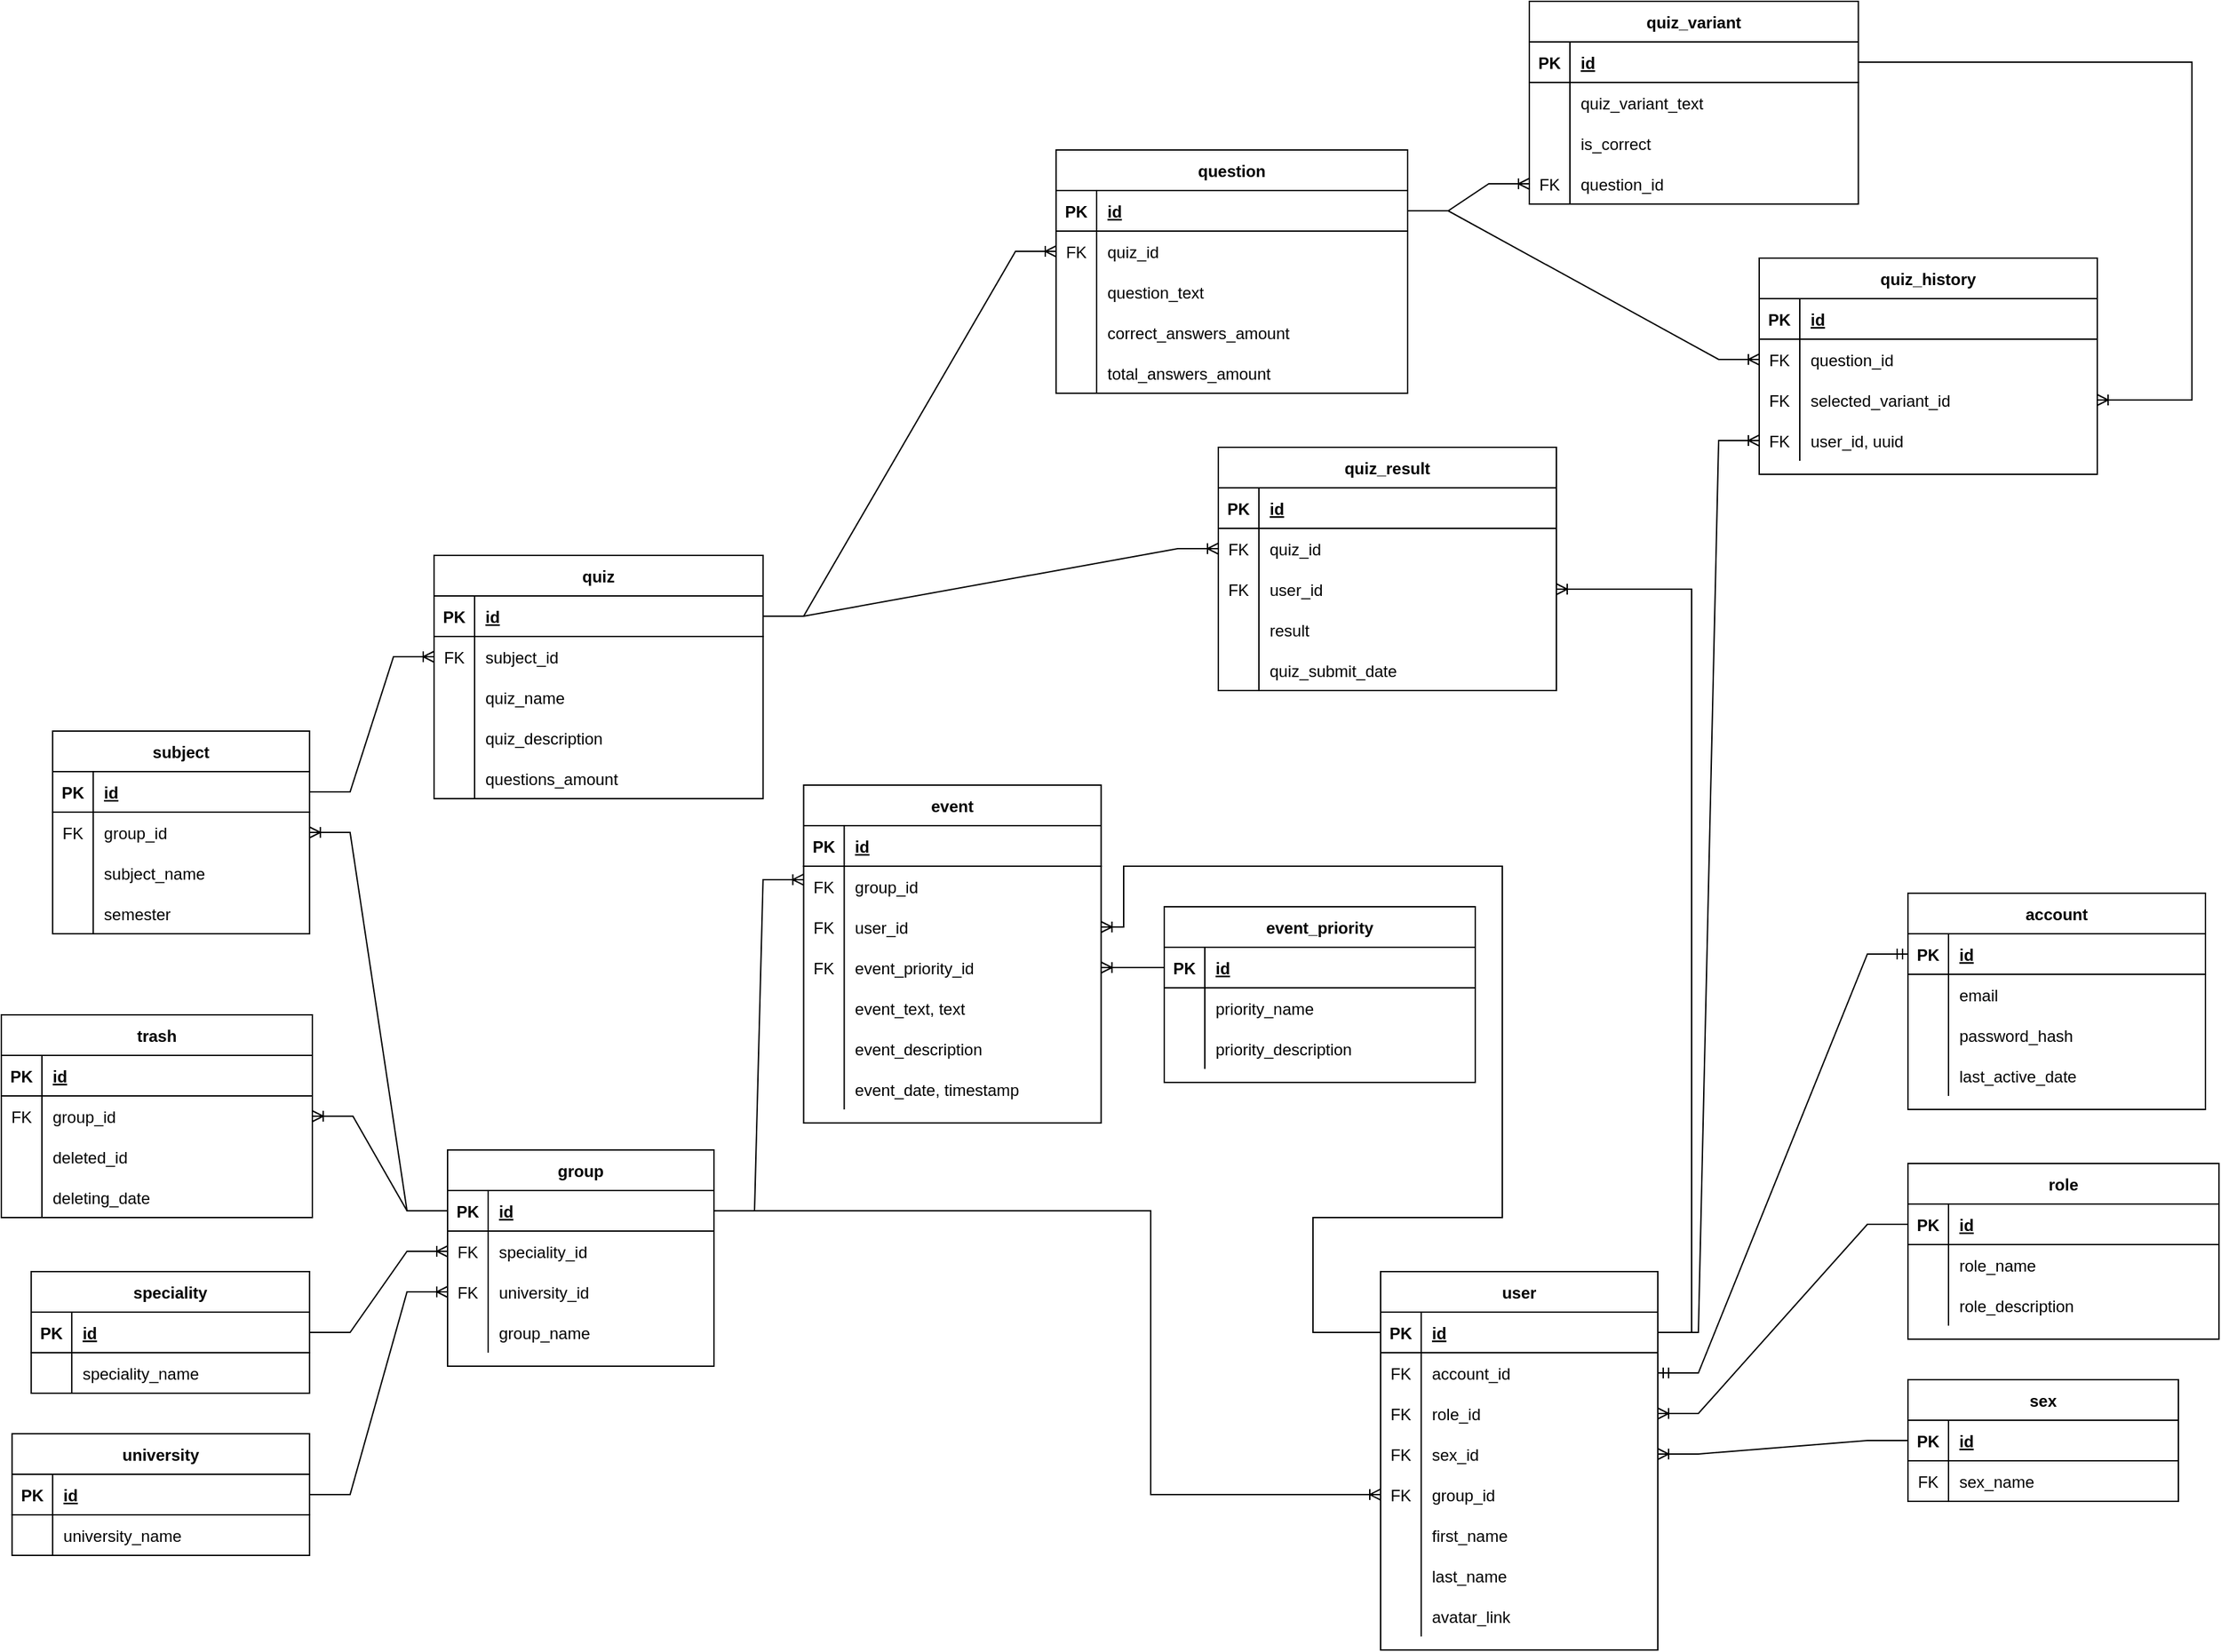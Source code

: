 <mxfile version="17.3.0" type="github">
  <diagram id="R2lEEEUBdFMjLlhIrx00" name="Page-1">
    <mxGraphModel dx="2031" dy="1123" grid="1" gridSize="10" guides="1" tooltips="1" connect="1" arrows="1" fold="1" page="1" pageScale="1" pageWidth="3300" pageHeight="2339" math="0" shadow="0" extFonts="Permanent Marker^https://fonts.googleapis.com/css?family=Permanent+Marker">
      <root>
        <mxCell id="0" />
        <mxCell id="1" parent="0" />
        <mxCell id="WCk98hyTmkqCKMWYzLQQ-237" value="quiz" style="shape=table;startSize=30;container=1;collapsible=1;childLayout=tableLayout;fixedRows=1;rowLines=0;fontStyle=1;align=center;resizeLast=1;" vertex="1" parent="1">
          <mxGeometry x="1959.996" y="770" width="243.31" height="180" as="geometry" />
        </mxCell>
        <mxCell id="WCk98hyTmkqCKMWYzLQQ-238" value="" style="shape=tableRow;horizontal=0;startSize=0;swimlaneHead=0;swimlaneBody=0;fillColor=none;collapsible=0;dropTarget=0;points=[[0,0.5],[1,0.5]];portConstraint=eastwest;top=0;left=0;right=0;bottom=1;" vertex="1" parent="WCk98hyTmkqCKMWYzLQQ-237">
          <mxGeometry y="30" width="243.31" height="30" as="geometry" />
        </mxCell>
        <mxCell id="WCk98hyTmkqCKMWYzLQQ-239" value="PK" style="shape=partialRectangle;connectable=0;fillColor=none;top=0;left=0;bottom=0;right=0;fontStyle=1;overflow=hidden;" vertex="1" parent="WCk98hyTmkqCKMWYzLQQ-238">
          <mxGeometry width="30" height="30" as="geometry">
            <mxRectangle width="30" height="30" as="alternateBounds" />
          </mxGeometry>
        </mxCell>
        <mxCell id="WCk98hyTmkqCKMWYzLQQ-240" value="id" style="shape=partialRectangle;connectable=0;fillColor=none;top=0;left=0;bottom=0;right=0;align=left;spacingLeft=6;fontStyle=5;overflow=hidden;" vertex="1" parent="WCk98hyTmkqCKMWYzLQQ-238">
          <mxGeometry x="30" width="213.31" height="30" as="geometry">
            <mxRectangle width="213.31" height="30" as="alternateBounds" />
          </mxGeometry>
        </mxCell>
        <mxCell id="WCk98hyTmkqCKMWYzLQQ-241" value="" style="shape=tableRow;horizontal=0;startSize=0;swimlaneHead=0;swimlaneBody=0;fillColor=none;collapsible=0;dropTarget=0;points=[[0,0.5],[1,0.5]];portConstraint=eastwest;top=0;left=0;right=0;bottom=0;" vertex="1" parent="WCk98hyTmkqCKMWYzLQQ-237">
          <mxGeometry y="60" width="243.31" height="30" as="geometry" />
        </mxCell>
        <mxCell id="WCk98hyTmkqCKMWYzLQQ-242" value="FK" style="shape=partialRectangle;connectable=0;fillColor=none;top=0;left=0;bottom=0;right=0;fontStyle=0;overflow=hidden;" vertex="1" parent="WCk98hyTmkqCKMWYzLQQ-241">
          <mxGeometry width="30" height="30" as="geometry">
            <mxRectangle width="30" height="30" as="alternateBounds" />
          </mxGeometry>
        </mxCell>
        <mxCell id="WCk98hyTmkqCKMWYzLQQ-243" value="subject_id" style="shape=partialRectangle;connectable=0;fillColor=none;top=0;left=0;bottom=0;right=0;align=left;spacingLeft=6;fontStyle=0;overflow=hidden;" vertex="1" parent="WCk98hyTmkqCKMWYzLQQ-241">
          <mxGeometry x="30" width="213.31" height="30" as="geometry">
            <mxRectangle width="213.31" height="30" as="alternateBounds" />
          </mxGeometry>
        </mxCell>
        <mxCell id="WCk98hyTmkqCKMWYzLQQ-244" value="" style="shape=tableRow;horizontal=0;startSize=0;swimlaneHead=0;swimlaneBody=0;fillColor=none;collapsible=0;dropTarget=0;points=[[0,0.5],[1,0.5]];portConstraint=eastwest;top=0;left=0;right=0;bottom=0;" vertex="1" parent="WCk98hyTmkqCKMWYzLQQ-237">
          <mxGeometry y="90" width="243.31" height="30" as="geometry" />
        </mxCell>
        <mxCell id="WCk98hyTmkqCKMWYzLQQ-245" value="" style="shape=partialRectangle;connectable=0;fillColor=none;top=0;left=0;bottom=0;right=0;editable=1;overflow=hidden;" vertex="1" parent="WCk98hyTmkqCKMWYzLQQ-244">
          <mxGeometry width="30" height="30" as="geometry">
            <mxRectangle width="30" height="30" as="alternateBounds" />
          </mxGeometry>
        </mxCell>
        <mxCell id="WCk98hyTmkqCKMWYzLQQ-246" value="quiz_name" style="shape=partialRectangle;connectable=0;fillColor=none;top=0;left=0;bottom=0;right=0;align=left;spacingLeft=6;overflow=hidden;" vertex="1" parent="WCk98hyTmkqCKMWYzLQQ-244">
          <mxGeometry x="30" width="213.31" height="30" as="geometry">
            <mxRectangle width="213.31" height="30" as="alternateBounds" />
          </mxGeometry>
        </mxCell>
        <mxCell id="WCk98hyTmkqCKMWYzLQQ-247" value="" style="shape=tableRow;horizontal=0;startSize=0;swimlaneHead=0;swimlaneBody=0;fillColor=none;collapsible=0;dropTarget=0;points=[[0,0.5],[1,0.5]];portConstraint=eastwest;top=0;left=0;right=0;bottom=0;" vertex="1" parent="WCk98hyTmkqCKMWYzLQQ-237">
          <mxGeometry y="120" width="243.31" height="30" as="geometry" />
        </mxCell>
        <mxCell id="WCk98hyTmkqCKMWYzLQQ-248" value="" style="shape=partialRectangle;connectable=0;fillColor=none;top=0;left=0;bottom=0;right=0;editable=1;overflow=hidden;" vertex="1" parent="WCk98hyTmkqCKMWYzLQQ-247">
          <mxGeometry width="30" height="30" as="geometry">
            <mxRectangle width="30" height="30" as="alternateBounds" />
          </mxGeometry>
        </mxCell>
        <mxCell id="WCk98hyTmkqCKMWYzLQQ-249" value="quiz_description" style="shape=partialRectangle;connectable=0;fillColor=none;top=0;left=0;bottom=0;right=0;align=left;spacingLeft=6;overflow=hidden;" vertex="1" parent="WCk98hyTmkqCKMWYzLQQ-247">
          <mxGeometry x="30" width="213.31" height="30" as="geometry">
            <mxRectangle width="213.31" height="30" as="alternateBounds" />
          </mxGeometry>
        </mxCell>
        <mxCell id="WCk98hyTmkqCKMWYzLQQ-250" value="" style="shape=tableRow;horizontal=0;startSize=0;swimlaneHead=0;swimlaneBody=0;fillColor=none;collapsible=0;dropTarget=0;points=[[0,0.5],[1,0.5]];portConstraint=eastwest;top=0;left=0;right=0;bottom=0;" vertex="1" parent="WCk98hyTmkqCKMWYzLQQ-237">
          <mxGeometry y="150" width="243.31" height="30" as="geometry" />
        </mxCell>
        <mxCell id="WCk98hyTmkqCKMWYzLQQ-251" value="" style="shape=partialRectangle;connectable=0;fillColor=none;top=0;left=0;bottom=0;right=0;editable=1;overflow=hidden;" vertex="1" parent="WCk98hyTmkqCKMWYzLQQ-250">
          <mxGeometry width="30" height="30" as="geometry">
            <mxRectangle width="30" height="30" as="alternateBounds" />
          </mxGeometry>
        </mxCell>
        <mxCell id="WCk98hyTmkqCKMWYzLQQ-252" value="questions_amount" style="shape=partialRectangle;connectable=0;fillColor=none;top=0;left=0;bottom=0;right=0;align=left;spacingLeft=6;overflow=hidden;" vertex="1" parent="WCk98hyTmkqCKMWYzLQQ-250">
          <mxGeometry x="30" width="213.31" height="30" as="geometry">
            <mxRectangle width="213.31" height="30" as="alternateBounds" />
          </mxGeometry>
        </mxCell>
        <mxCell id="WCk98hyTmkqCKMWYzLQQ-253" value="quiz_variant" style="shape=table;startSize=30;container=1;collapsible=1;childLayout=tableLayout;fixedRows=1;rowLines=0;fontStyle=1;align=center;resizeLast=1;" vertex="1" parent="1">
          <mxGeometry x="2769.996" y="360.0" width="243.31" height="150" as="geometry" />
        </mxCell>
        <mxCell id="WCk98hyTmkqCKMWYzLQQ-254" value="" style="shape=tableRow;horizontal=0;startSize=0;swimlaneHead=0;swimlaneBody=0;fillColor=none;collapsible=0;dropTarget=0;points=[[0,0.5],[1,0.5]];portConstraint=eastwest;top=0;left=0;right=0;bottom=1;" vertex="1" parent="WCk98hyTmkqCKMWYzLQQ-253">
          <mxGeometry y="30" width="243.31" height="30" as="geometry" />
        </mxCell>
        <mxCell id="WCk98hyTmkqCKMWYzLQQ-255" value="PK" style="shape=partialRectangle;connectable=0;fillColor=none;top=0;left=0;bottom=0;right=0;fontStyle=1;overflow=hidden;" vertex="1" parent="WCk98hyTmkqCKMWYzLQQ-254">
          <mxGeometry width="30" height="30" as="geometry">
            <mxRectangle width="30" height="30" as="alternateBounds" />
          </mxGeometry>
        </mxCell>
        <mxCell id="WCk98hyTmkqCKMWYzLQQ-256" value="id" style="shape=partialRectangle;connectable=0;fillColor=none;top=0;left=0;bottom=0;right=0;align=left;spacingLeft=6;fontStyle=5;overflow=hidden;" vertex="1" parent="WCk98hyTmkqCKMWYzLQQ-254">
          <mxGeometry x="30" width="213.31" height="30" as="geometry">
            <mxRectangle width="213.31" height="30" as="alternateBounds" />
          </mxGeometry>
        </mxCell>
        <mxCell id="WCk98hyTmkqCKMWYzLQQ-257" value="" style="shape=tableRow;horizontal=0;startSize=0;swimlaneHead=0;swimlaneBody=0;fillColor=none;collapsible=0;dropTarget=0;points=[[0,0.5],[1,0.5]];portConstraint=eastwest;top=0;left=0;right=0;bottom=0;" vertex="1" parent="WCk98hyTmkqCKMWYzLQQ-253">
          <mxGeometry y="60" width="243.31" height="30" as="geometry" />
        </mxCell>
        <mxCell id="WCk98hyTmkqCKMWYzLQQ-258" value="" style="shape=partialRectangle;connectable=0;fillColor=none;top=0;left=0;bottom=0;right=0;editable=1;overflow=hidden;" vertex="1" parent="WCk98hyTmkqCKMWYzLQQ-257">
          <mxGeometry width="30" height="30" as="geometry">
            <mxRectangle width="30" height="30" as="alternateBounds" />
          </mxGeometry>
        </mxCell>
        <mxCell id="WCk98hyTmkqCKMWYzLQQ-259" value="quiz_variant_text" style="shape=partialRectangle;connectable=0;fillColor=none;top=0;left=0;bottom=0;right=0;align=left;spacingLeft=6;overflow=hidden;" vertex="1" parent="WCk98hyTmkqCKMWYzLQQ-257">
          <mxGeometry x="30" width="213.31" height="30" as="geometry">
            <mxRectangle width="213.31" height="30" as="alternateBounds" />
          </mxGeometry>
        </mxCell>
        <mxCell id="WCk98hyTmkqCKMWYzLQQ-260" value="" style="shape=tableRow;horizontal=0;startSize=0;swimlaneHead=0;swimlaneBody=0;fillColor=none;collapsible=0;dropTarget=0;points=[[0,0.5],[1,0.5]];portConstraint=eastwest;top=0;left=0;right=0;bottom=0;" vertex="1" parent="WCk98hyTmkqCKMWYzLQQ-253">
          <mxGeometry y="90" width="243.31" height="30" as="geometry" />
        </mxCell>
        <mxCell id="WCk98hyTmkqCKMWYzLQQ-261" value="" style="shape=partialRectangle;connectable=0;fillColor=none;top=0;left=0;bottom=0;right=0;editable=1;overflow=hidden;" vertex="1" parent="WCk98hyTmkqCKMWYzLQQ-260">
          <mxGeometry width="30" height="30" as="geometry">
            <mxRectangle width="30" height="30" as="alternateBounds" />
          </mxGeometry>
        </mxCell>
        <mxCell id="WCk98hyTmkqCKMWYzLQQ-262" value="is_correct" style="shape=partialRectangle;connectable=0;fillColor=none;top=0;left=0;bottom=0;right=0;align=left;spacingLeft=6;overflow=hidden;" vertex="1" parent="WCk98hyTmkqCKMWYzLQQ-260">
          <mxGeometry x="30" width="213.31" height="30" as="geometry">
            <mxRectangle width="213.31" height="30" as="alternateBounds" />
          </mxGeometry>
        </mxCell>
        <mxCell id="WCk98hyTmkqCKMWYzLQQ-263" value="" style="shape=tableRow;horizontal=0;startSize=0;swimlaneHead=0;swimlaneBody=0;fillColor=none;collapsible=0;dropTarget=0;points=[[0,0.5],[1,0.5]];portConstraint=eastwest;top=0;left=0;right=0;bottom=0;" vertex="1" parent="WCk98hyTmkqCKMWYzLQQ-253">
          <mxGeometry y="120" width="243.31" height="30" as="geometry" />
        </mxCell>
        <mxCell id="WCk98hyTmkqCKMWYzLQQ-264" value="FK" style="shape=partialRectangle;connectable=0;fillColor=none;top=0;left=0;bottom=0;right=0;editable=1;overflow=hidden;" vertex="1" parent="WCk98hyTmkqCKMWYzLQQ-263">
          <mxGeometry width="30" height="30" as="geometry">
            <mxRectangle width="30" height="30" as="alternateBounds" />
          </mxGeometry>
        </mxCell>
        <mxCell id="WCk98hyTmkqCKMWYzLQQ-265" value="question_id" style="shape=partialRectangle;connectable=0;fillColor=none;top=0;left=0;bottom=0;right=0;align=left;spacingLeft=6;overflow=hidden;" vertex="1" parent="WCk98hyTmkqCKMWYzLQQ-263">
          <mxGeometry x="30" width="213.31" height="30" as="geometry">
            <mxRectangle width="213.31" height="30" as="alternateBounds" />
          </mxGeometry>
        </mxCell>
        <mxCell id="WCk98hyTmkqCKMWYzLQQ-266" value="question" style="shape=table;startSize=30;container=1;collapsible=1;childLayout=tableLayout;fixedRows=1;rowLines=0;fontStyle=1;align=center;resizeLast=1;" vertex="1" parent="1">
          <mxGeometry x="2420" y="470" width="260" height="180" as="geometry" />
        </mxCell>
        <mxCell id="WCk98hyTmkqCKMWYzLQQ-267" value="" style="shape=tableRow;horizontal=0;startSize=0;swimlaneHead=0;swimlaneBody=0;fillColor=none;collapsible=0;dropTarget=0;points=[[0,0.5],[1,0.5]];portConstraint=eastwest;top=0;left=0;right=0;bottom=1;" vertex="1" parent="WCk98hyTmkqCKMWYzLQQ-266">
          <mxGeometry y="30" width="260" height="30" as="geometry" />
        </mxCell>
        <mxCell id="WCk98hyTmkqCKMWYzLQQ-268" value="PK" style="shape=partialRectangle;connectable=0;fillColor=none;top=0;left=0;bottom=0;right=0;fontStyle=1;overflow=hidden;" vertex="1" parent="WCk98hyTmkqCKMWYzLQQ-267">
          <mxGeometry width="30" height="30" as="geometry">
            <mxRectangle width="30" height="30" as="alternateBounds" />
          </mxGeometry>
        </mxCell>
        <mxCell id="WCk98hyTmkqCKMWYzLQQ-269" value="id" style="shape=partialRectangle;connectable=0;fillColor=none;top=0;left=0;bottom=0;right=0;align=left;spacingLeft=6;fontStyle=5;overflow=hidden;" vertex="1" parent="WCk98hyTmkqCKMWYzLQQ-267">
          <mxGeometry x="30" width="230" height="30" as="geometry">
            <mxRectangle width="230" height="30" as="alternateBounds" />
          </mxGeometry>
        </mxCell>
        <mxCell id="WCk98hyTmkqCKMWYzLQQ-270" value="" style="shape=tableRow;horizontal=0;startSize=0;swimlaneHead=0;swimlaneBody=0;fillColor=none;collapsible=0;dropTarget=0;points=[[0,0.5],[1,0.5]];portConstraint=eastwest;top=0;left=0;right=0;bottom=0;" vertex="1" parent="WCk98hyTmkqCKMWYzLQQ-266">
          <mxGeometry y="60" width="260" height="30" as="geometry" />
        </mxCell>
        <mxCell id="WCk98hyTmkqCKMWYzLQQ-271" value="FK" style="shape=partialRectangle;connectable=0;fillColor=none;top=0;left=0;bottom=0;right=0;editable=1;overflow=hidden;" vertex="1" parent="WCk98hyTmkqCKMWYzLQQ-270">
          <mxGeometry width="30" height="30" as="geometry">
            <mxRectangle width="30" height="30" as="alternateBounds" />
          </mxGeometry>
        </mxCell>
        <mxCell id="WCk98hyTmkqCKMWYzLQQ-272" value="quiz_id" style="shape=partialRectangle;connectable=0;fillColor=none;top=0;left=0;bottom=0;right=0;align=left;spacingLeft=6;overflow=hidden;" vertex="1" parent="WCk98hyTmkqCKMWYzLQQ-270">
          <mxGeometry x="30" width="230" height="30" as="geometry">
            <mxRectangle width="230" height="30" as="alternateBounds" />
          </mxGeometry>
        </mxCell>
        <mxCell id="WCk98hyTmkqCKMWYzLQQ-273" value="" style="shape=tableRow;horizontal=0;startSize=0;swimlaneHead=0;swimlaneBody=0;fillColor=none;collapsible=0;dropTarget=0;points=[[0,0.5],[1,0.5]];portConstraint=eastwest;top=0;left=0;right=0;bottom=0;" vertex="1" parent="WCk98hyTmkqCKMWYzLQQ-266">
          <mxGeometry y="90" width="260" height="30" as="geometry" />
        </mxCell>
        <mxCell id="WCk98hyTmkqCKMWYzLQQ-274" value="" style="shape=partialRectangle;connectable=0;fillColor=none;top=0;left=0;bottom=0;right=0;editable=1;overflow=hidden;" vertex="1" parent="WCk98hyTmkqCKMWYzLQQ-273">
          <mxGeometry width="30" height="30" as="geometry">
            <mxRectangle width="30" height="30" as="alternateBounds" />
          </mxGeometry>
        </mxCell>
        <mxCell id="WCk98hyTmkqCKMWYzLQQ-275" value="question_text" style="shape=partialRectangle;connectable=0;fillColor=none;top=0;left=0;bottom=0;right=0;align=left;spacingLeft=6;overflow=hidden;" vertex="1" parent="WCk98hyTmkqCKMWYzLQQ-273">
          <mxGeometry x="30" width="230" height="30" as="geometry">
            <mxRectangle width="230" height="30" as="alternateBounds" />
          </mxGeometry>
        </mxCell>
        <mxCell id="WCk98hyTmkqCKMWYzLQQ-276" value="" style="shape=tableRow;horizontal=0;startSize=0;swimlaneHead=0;swimlaneBody=0;fillColor=none;collapsible=0;dropTarget=0;points=[[0,0.5],[1,0.5]];portConstraint=eastwest;top=0;left=0;right=0;bottom=0;" vertex="1" parent="WCk98hyTmkqCKMWYzLQQ-266">
          <mxGeometry y="120" width="260" height="30" as="geometry" />
        </mxCell>
        <mxCell id="WCk98hyTmkqCKMWYzLQQ-277" value="" style="shape=partialRectangle;connectable=0;fillColor=none;top=0;left=0;bottom=0;right=0;editable=1;overflow=hidden;" vertex="1" parent="WCk98hyTmkqCKMWYzLQQ-276">
          <mxGeometry width="30" height="30" as="geometry">
            <mxRectangle width="30" height="30" as="alternateBounds" />
          </mxGeometry>
        </mxCell>
        <mxCell id="WCk98hyTmkqCKMWYzLQQ-278" value="correct_answers_amount" style="shape=partialRectangle;connectable=0;fillColor=none;top=0;left=0;bottom=0;right=0;align=left;spacingLeft=6;overflow=hidden;" vertex="1" parent="WCk98hyTmkqCKMWYzLQQ-276">
          <mxGeometry x="30" width="230" height="30" as="geometry">
            <mxRectangle width="230" height="30" as="alternateBounds" />
          </mxGeometry>
        </mxCell>
        <mxCell id="WCk98hyTmkqCKMWYzLQQ-279" value="" style="shape=tableRow;horizontal=0;startSize=0;swimlaneHead=0;swimlaneBody=0;fillColor=none;collapsible=0;dropTarget=0;points=[[0,0.5],[1,0.5]];portConstraint=eastwest;top=0;left=0;right=0;bottom=0;" vertex="1" parent="WCk98hyTmkqCKMWYzLQQ-266">
          <mxGeometry y="150" width="260" height="30" as="geometry" />
        </mxCell>
        <mxCell id="WCk98hyTmkqCKMWYzLQQ-280" value="" style="shape=partialRectangle;connectable=0;fillColor=none;top=0;left=0;bottom=0;right=0;editable=1;overflow=hidden;" vertex="1" parent="WCk98hyTmkqCKMWYzLQQ-279">
          <mxGeometry width="30" height="30" as="geometry">
            <mxRectangle width="30" height="30" as="alternateBounds" />
          </mxGeometry>
        </mxCell>
        <mxCell id="WCk98hyTmkqCKMWYzLQQ-281" value="total_answers_amount" style="shape=partialRectangle;connectable=0;fillColor=none;top=0;left=0;bottom=0;right=0;align=left;spacingLeft=6;overflow=hidden;" vertex="1" parent="WCk98hyTmkqCKMWYzLQQ-279">
          <mxGeometry x="30" width="230" height="30" as="geometry">
            <mxRectangle width="230" height="30" as="alternateBounds" />
          </mxGeometry>
        </mxCell>
        <mxCell id="WCk98hyTmkqCKMWYzLQQ-282" value="group" style="shape=table;startSize=30;container=1;collapsible=1;childLayout=tableLayout;fixedRows=1;rowLines=0;fontStyle=1;align=center;resizeLast=1;" vertex="1" parent="1">
          <mxGeometry x="1970" y="1210" width="197" height="160" as="geometry" />
        </mxCell>
        <mxCell id="WCk98hyTmkqCKMWYzLQQ-283" value="" style="shape=tableRow;horizontal=0;startSize=0;swimlaneHead=0;swimlaneBody=0;fillColor=none;collapsible=0;dropTarget=0;points=[[0,0.5],[1,0.5]];portConstraint=eastwest;top=0;left=0;right=0;bottom=1;" vertex="1" parent="WCk98hyTmkqCKMWYzLQQ-282">
          <mxGeometry y="30" width="197" height="30" as="geometry" />
        </mxCell>
        <mxCell id="WCk98hyTmkqCKMWYzLQQ-284" value="PK" style="shape=partialRectangle;connectable=0;fillColor=none;top=0;left=0;bottom=0;right=0;fontStyle=1;overflow=hidden;" vertex="1" parent="WCk98hyTmkqCKMWYzLQQ-283">
          <mxGeometry width="30" height="30" as="geometry">
            <mxRectangle width="30" height="30" as="alternateBounds" />
          </mxGeometry>
        </mxCell>
        <mxCell id="WCk98hyTmkqCKMWYzLQQ-285" value="id" style="shape=partialRectangle;connectable=0;fillColor=none;top=0;left=0;bottom=0;right=0;align=left;spacingLeft=6;fontStyle=5;overflow=hidden;" vertex="1" parent="WCk98hyTmkqCKMWYzLQQ-283">
          <mxGeometry x="30" width="167" height="30" as="geometry">
            <mxRectangle width="167" height="30" as="alternateBounds" />
          </mxGeometry>
        </mxCell>
        <mxCell id="WCk98hyTmkqCKMWYzLQQ-286" value="" style="shape=tableRow;horizontal=0;startSize=0;swimlaneHead=0;swimlaneBody=0;fillColor=none;collapsible=0;dropTarget=0;points=[[0,0.5],[1,0.5]];portConstraint=eastwest;top=0;left=0;right=0;bottom=0;" vertex="1" parent="WCk98hyTmkqCKMWYzLQQ-282">
          <mxGeometry y="60" width="197" height="30" as="geometry" />
        </mxCell>
        <mxCell id="WCk98hyTmkqCKMWYzLQQ-287" value="FK" style="shape=partialRectangle;connectable=0;fillColor=none;top=0;left=0;bottom=0;right=0;fontStyle=0;overflow=hidden;" vertex="1" parent="WCk98hyTmkqCKMWYzLQQ-286">
          <mxGeometry width="30" height="30" as="geometry">
            <mxRectangle width="30" height="30" as="alternateBounds" />
          </mxGeometry>
        </mxCell>
        <mxCell id="WCk98hyTmkqCKMWYzLQQ-288" value="speciality_id" style="shape=partialRectangle;connectable=0;fillColor=none;top=0;left=0;bottom=0;right=0;align=left;spacingLeft=6;fontStyle=0;overflow=hidden;" vertex="1" parent="WCk98hyTmkqCKMWYzLQQ-286">
          <mxGeometry x="30" width="167" height="30" as="geometry">
            <mxRectangle width="167" height="30" as="alternateBounds" />
          </mxGeometry>
        </mxCell>
        <mxCell id="WCk98hyTmkqCKMWYzLQQ-289" value="" style="shape=tableRow;horizontal=0;startSize=0;swimlaneHead=0;swimlaneBody=0;fillColor=none;collapsible=0;dropTarget=0;points=[[0,0.5],[1,0.5]];portConstraint=eastwest;top=0;left=0;right=0;bottom=0;" vertex="1" parent="WCk98hyTmkqCKMWYzLQQ-282">
          <mxGeometry y="90" width="197" height="30" as="geometry" />
        </mxCell>
        <mxCell id="WCk98hyTmkqCKMWYzLQQ-290" value="FK" style="shape=partialRectangle;connectable=0;fillColor=none;top=0;left=0;bottom=0;right=0;editable=1;overflow=hidden;" vertex="1" parent="WCk98hyTmkqCKMWYzLQQ-289">
          <mxGeometry width="30" height="30" as="geometry">
            <mxRectangle width="30" height="30" as="alternateBounds" />
          </mxGeometry>
        </mxCell>
        <mxCell id="WCk98hyTmkqCKMWYzLQQ-291" value="university_id" style="shape=partialRectangle;connectable=0;fillColor=none;top=0;left=0;bottom=0;right=0;align=left;spacingLeft=6;overflow=hidden;" vertex="1" parent="WCk98hyTmkqCKMWYzLQQ-289">
          <mxGeometry x="30" width="167" height="30" as="geometry">
            <mxRectangle width="167" height="30" as="alternateBounds" />
          </mxGeometry>
        </mxCell>
        <mxCell id="WCk98hyTmkqCKMWYzLQQ-292" value="" style="shape=tableRow;horizontal=0;startSize=0;swimlaneHead=0;swimlaneBody=0;fillColor=none;collapsible=0;dropTarget=0;points=[[0,0.5],[1,0.5]];portConstraint=eastwest;top=0;left=0;right=0;bottom=0;" vertex="1" parent="WCk98hyTmkqCKMWYzLQQ-282">
          <mxGeometry y="120" width="197" height="30" as="geometry" />
        </mxCell>
        <mxCell id="WCk98hyTmkqCKMWYzLQQ-293" value="" style="shape=partialRectangle;connectable=0;fillColor=none;top=0;left=0;bottom=0;right=0;editable=1;overflow=hidden;" vertex="1" parent="WCk98hyTmkqCKMWYzLQQ-292">
          <mxGeometry width="30" height="30" as="geometry">
            <mxRectangle width="30" height="30" as="alternateBounds" />
          </mxGeometry>
        </mxCell>
        <mxCell id="WCk98hyTmkqCKMWYzLQQ-294" value="group_name" style="shape=partialRectangle;connectable=0;fillColor=none;top=0;left=0;bottom=0;right=0;align=left;spacingLeft=6;overflow=hidden;" vertex="1" parent="WCk98hyTmkqCKMWYzLQQ-292">
          <mxGeometry x="30" width="167" height="30" as="geometry">
            <mxRectangle width="167" height="30" as="alternateBounds" />
          </mxGeometry>
        </mxCell>
        <mxCell id="WCk98hyTmkqCKMWYzLQQ-295" value="trash" style="shape=table;startSize=30;container=1;collapsible=1;childLayout=tableLayout;fixedRows=1;rowLines=0;fontStyle=1;align=center;resizeLast=1;" vertex="1" parent="1">
          <mxGeometry x="1640" y="1110" width="230" height="150" as="geometry" />
        </mxCell>
        <mxCell id="WCk98hyTmkqCKMWYzLQQ-296" value="" style="shape=tableRow;horizontal=0;startSize=0;swimlaneHead=0;swimlaneBody=0;fillColor=none;collapsible=0;dropTarget=0;points=[[0,0.5],[1,0.5]];portConstraint=eastwest;top=0;left=0;right=0;bottom=1;" vertex="1" parent="WCk98hyTmkqCKMWYzLQQ-295">
          <mxGeometry y="30" width="230" height="30" as="geometry" />
        </mxCell>
        <mxCell id="WCk98hyTmkqCKMWYzLQQ-297" value="PK" style="shape=partialRectangle;connectable=0;fillColor=none;top=0;left=0;bottom=0;right=0;fontStyle=1;overflow=hidden;" vertex="1" parent="WCk98hyTmkqCKMWYzLQQ-296">
          <mxGeometry width="30" height="30" as="geometry">
            <mxRectangle width="30" height="30" as="alternateBounds" />
          </mxGeometry>
        </mxCell>
        <mxCell id="WCk98hyTmkqCKMWYzLQQ-298" value="id" style="shape=partialRectangle;connectable=0;fillColor=none;top=0;left=0;bottom=0;right=0;align=left;spacingLeft=6;fontStyle=5;overflow=hidden;" vertex="1" parent="WCk98hyTmkqCKMWYzLQQ-296">
          <mxGeometry x="30" width="200" height="30" as="geometry">
            <mxRectangle width="200" height="30" as="alternateBounds" />
          </mxGeometry>
        </mxCell>
        <mxCell id="WCk98hyTmkqCKMWYzLQQ-299" value="" style="shape=tableRow;horizontal=0;startSize=0;swimlaneHead=0;swimlaneBody=0;fillColor=none;collapsible=0;dropTarget=0;points=[[0,0.5],[1,0.5]];portConstraint=eastwest;top=0;left=0;right=0;bottom=0;" vertex="1" parent="WCk98hyTmkqCKMWYzLQQ-295">
          <mxGeometry y="60" width="230" height="30" as="geometry" />
        </mxCell>
        <mxCell id="WCk98hyTmkqCKMWYzLQQ-300" value="FK" style="shape=partialRectangle;connectable=0;fillColor=none;top=0;left=0;bottom=0;right=0;fontStyle=0;overflow=hidden;" vertex="1" parent="WCk98hyTmkqCKMWYzLQQ-299">
          <mxGeometry width="30" height="30" as="geometry">
            <mxRectangle width="30" height="30" as="alternateBounds" />
          </mxGeometry>
        </mxCell>
        <mxCell id="WCk98hyTmkqCKMWYzLQQ-301" value="group_id" style="shape=partialRectangle;connectable=0;fillColor=none;top=0;left=0;bottom=0;right=0;align=left;spacingLeft=6;fontStyle=0;overflow=hidden;" vertex="1" parent="WCk98hyTmkqCKMWYzLQQ-299">
          <mxGeometry x="30" width="200" height="30" as="geometry">
            <mxRectangle width="200" height="30" as="alternateBounds" />
          </mxGeometry>
        </mxCell>
        <mxCell id="WCk98hyTmkqCKMWYzLQQ-302" value="" style="shape=tableRow;horizontal=0;startSize=0;swimlaneHead=0;swimlaneBody=0;fillColor=none;collapsible=0;dropTarget=0;points=[[0,0.5],[1,0.5]];portConstraint=eastwest;top=0;left=0;right=0;bottom=0;" vertex="1" parent="WCk98hyTmkqCKMWYzLQQ-295">
          <mxGeometry y="90" width="230" height="30" as="geometry" />
        </mxCell>
        <mxCell id="WCk98hyTmkqCKMWYzLQQ-303" value="" style="shape=partialRectangle;connectable=0;fillColor=none;top=0;left=0;bottom=0;right=0;editable=1;overflow=hidden;" vertex="1" parent="WCk98hyTmkqCKMWYzLQQ-302">
          <mxGeometry width="30" height="30" as="geometry">
            <mxRectangle width="30" height="30" as="alternateBounds" />
          </mxGeometry>
        </mxCell>
        <mxCell id="WCk98hyTmkqCKMWYzLQQ-304" value="deleted_id" style="shape=partialRectangle;connectable=0;fillColor=none;top=0;left=0;bottom=0;right=0;align=left;spacingLeft=6;overflow=hidden;" vertex="1" parent="WCk98hyTmkqCKMWYzLQQ-302">
          <mxGeometry x="30" width="200" height="30" as="geometry">
            <mxRectangle width="200" height="30" as="alternateBounds" />
          </mxGeometry>
        </mxCell>
        <mxCell id="WCk98hyTmkqCKMWYzLQQ-305" value="" style="shape=tableRow;horizontal=0;startSize=0;swimlaneHead=0;swimlaneBody=0;fillColor=none;collapsible=0;dropTarget=0;points=[[0,0.5],[1,0.5]];portConstraint=eastwest;top=0;left=0;right=0;bottom=0;" vertex="1" parent="WCk98hyTmkqCKMWYzLQQ-295">
          <mxGeometry y="120" width="230" height="30" as="geometry" />
        </mxCell>
        <mxCell id="WCk98hyTmkqCKMWYzLQQ-306" value="" style="shape=partialRectangle;connectable=0;fillColor=none;top=0;left=0;bottom=0;right=0;editable=1;overflow=hidden;" vertex="1" parent="WCk98hyTmkqCKMWYzLQQ-305">
          <mxGeometry width="30" height="30" as="geometry">
            <mxRectangle width="30" height="30" as="alternateBounds" />
          </mxGeometry>
        </mxCell>
        <mxCell id="WCk98hyTmkqCKMWYzLQQ-307" value="deleting_date" style="shape=partialRectangle;connectable=0;fillColor=none;top=0;left=0;bottom=0;right=0;align=left;spacingLeft=6;overflow=hidden;" vertex="1" parent="WCk98hyTmkqCKMWYzLQQ-305">
          <mxGeometry x="30" width="200" height="30" as="geometry">
            <mxRectangle width="200" height="30" as="alternateBounds" />
          </mxGeometry>
        </mxCell>
        <mxCell id="WCk98hyTmkqCKMWYzLQQ-308" value="subject" style="shape=table;startSize=30;container=1;collapsible=1;childLayout=tableLayout;fixedRows=1;rowLines=0;fontStyle=1;align=center;resizeLast=1;" vertex="1" parent="1">
          <mxGeometry x="1677.91" y="900" width="190" height="150" as="geometry" />
        </mxCell>
        <mxCell id="WCk98hyTmkqCKMWYzLQQ-309" value="" style="shape=tableRow;horizontal=0;startSize=0;swimlaneHead=0;swimlaneBody=0;fillColor=none;collapsible=0;dropTarget=0;points=[[0,0.5],[1,0.5]];portConstraint=eastwest;top=0;left=0;right=0;bottom=1;" vertex="1" parent="WCk98hyTmkqCKMWYzLQQ-308">
          <mxGeometry y="30" width="190" height="30" as="geometry" />
        </mxCell>
        <mxCell id="WCk98hyTmkqCKMWYzLQQ-310" value="PK" style="shape=partialRectangle;connectable=0;fillColor=none;top=0;left=0;bottom=0;right=0;fontStyle=1;overflow=hidden;" vertex="1" parent="WCk98hyTmkqCKMWYzLQQ-309">
          <mxGeometry width="30" height="30" as="geometry">
            <mxRectangle width="30" height="30" as="alternateBounds" />
          </mxGeometry>
        </mxCell>
        <mxCell id="WCk98hyTmkqCKMWYzLQQ-311" value="id" style="shape=partialRectangle;connectable=0;fillColor=none;top=0;left=0;bottom=0;right=0;align=left;spacingLeft=6;fontStyle=5;overflow=hidden;" vertex="1" parent="WCk98hyTmkqCKMWYzLQQ-309">
          <mxGeometry x="30" width="160" height="30" as="geometry">
            <mxRectangle width="160" height="30" as="alternateBounds" />
          </mxGeometry>
        </mxCell>
        <mxCell id="WCk98hyTmkqCKMWYzLQQ-312" value="" style="shape=tableRow;horizontal=0;startSize=0;swimlaneHead=0;swimlaneBody=0;fillColor=none;collapsible=0;dropTarget=0;points=[[0,0.5],[1,0.5]];portConstraint=eastwest;top=0;left=0;right=0;bottom=0;" vertex="1" parent="WCk98hyTmkqCKMWYzLQQ-308">
          <mxGeometry y="60" width="190" height="30" as="geometry" />
        </mxCell>
        <mxCell id="WCk98hyTmkqCKMWYzLQQ-313" value="FK" style="shape=partialRectangle;connectable=0;fillColor=none;top=0;left=0;bottom=0;right=0;fontStyle=0;overflow=hidden;" vertex="1" parent="WCk98hyTmkqCKMWYzLQQ-312">
          <mxGeometry width="30" height="30" as="geometry">
            <mxRectangle width="30" height="30" as="alternateBounds" />
          </mxGeometry>
        </mxCell>
        <mxCell id="WCk98hyTmkqCKMWYzLQQ-314" value="group_id" style="shape=partialRectangle;connectable=0;fillColor=none;top=0;left=0;bottom=0;right=0;align=left;spacingLeft=6;fontStyle=0;overflow=hidden;" vertex="1" parent="WCk98hyTmkqCKMWYzLQQ-312">
          <mxGeometry x="30" width="160" height="30" as="geometry">
            <mxRectangle width="160" height="30" as="alternateBounds" />
          </mxGeometry>
        </mxCell>
        <mxCell id="WCk98hyTmkqCKMWYzLQQ-315" value="" style="shape=tableRow;horizontal=0;startSize=0;swimlaneHead=0;swimlaneBody=0;fillColor=none;collapsible=0;dropTarget=0;points=[[0,0.5],[1,0.5]];portConstraint=eastwest;top=0;left=0;right=0;bottom=0;" vertex="1" parent="WCk98hyTmkqCKMWYzLQQ-308">
          <mxGeometry y="90" width="190" height="30" as="geometry" />
        </mxCell>
        <mxCell id="WCk98hyTmkqCKMWYzLQQ-316" value="" style="shape=partialRectangle;connectable=0;fillColor=none;top=0;left=0;bottom=0;right=0;editable=1;overflow=hidden;" vertex="1" parent="WCk98hyTmkqCKMWYzLQQ-315">
          <mxGeometry width="30" height="30" as="geometry">
            <mxRectangle width="30" height="30" as="alternateBounds" />
          </mxGeometry>
        </mxCell>
        <mxCell id="WCk98hyTmkqCKMWYzLQQ-317" value="subject_name" style="shape=partialRectangle;connectable=0;fillColor=none;top=0;left=0;bottom=0;right=0;align=left;spacingLeft=6;overflow=hidden;" vertex="1" parent="WCk98hyTmkqCKMWYzLQQ-315">
          <mxGeometry x="30" width="160" height="30" as="geometry">
            <mxRectangle width="160" height="30" as="alternateBounds" />
          </mxGeometry>
        </mxCell>
        <mxCell id="WCk98hyTmkqCKMWYzLQQ-318" value="" style="shape=tableRow;horizontal=0;startSize=0;swimlaneHead=0;swimlaneBody=0;fillColor=none;collapsible=0;dropTarget=0;points=[[0,0.5],[1,0.5]];portConstraint=eastwest;top=0;left=0;right=0;bottom=0;" vertex="1" parent="WCk98hyTmkqCKMWYzLQQ-308">
          <mxGeometry y="120" width="190" height="30" as="geometry" />
        </mxCell>
        <mxCell id="WCk98hyTmkqCKMWYzLQQ-319" value="" style="shape=partialRectangle;connectable=0;fillColor=none;top=0;left=0;bottom=0;right=0;editable=1;overflow=hidden;" vertex="1" parent="WCk98hyTmkqCKMWYzLQQ-318">
          <mxGeometry width="30" height="30" as="geometry">
            <mxRectangle width="30" height="30" as="alternateBounds" />
          </mxGeometry>
        </mxCell>
        <mxCell id="WCk98hyTmkqCKMWYzLQQ-320" value="semester" style="shape=partialRectangle;connectable=0;fillColor=none;top=0;left=0;bottom=0;right=0;align=left;spacingLeft=6;overflow=hidden;" vertex="1" parent="WCk98hyTmkqCKMWYzLQQ-318">
          <mxGeometry x="30" width="160" height="30" as="geometry">
            <mxRectangle width="160" height="30" as="alternateBounds" />
          </mxGeometry>
        </mxCell>
        <mxCell id="WCk98hyTmkqCKMWYzLQQ-321" value="event" style="shape=table;startSize=30;container=1;collapsible=1;childLayout=tableLayout;fixedRows=1;rowLines=0;fontStyle=1;align=center;resizeLast=1;" vertex="1" parent="1">
          <mxGeometry x="2233.31" y="940" width="220" height="250" as="geometry" />
        </mxCell>
        <mxCell id="WCk98hyTmkqCKMWYzLQQ-322" value="" style="shape=tableRow;horizontal=0;startSize=0;swimlaneHead=0;swimlaneBody=0;fillColor=none;collapsible=0;dropTarget=0;points=[[0,0.5],[1,0.5]];portConstraint=eastwest;top=0;left=0;right=0;bottom=1;" vertex="1" parent="WCk98hyTmkqCKMWYzLQQ-321">
          <mxGeometry y="30" width="220" height="30" as="geometry" />
        </mxCell>
        <mxCell id="WCk98hyTmkqCKMWYzLQQ-323" value="PK" style="shape=partialRectangle;connectable=0;fillColor=none;top=0;left=0;bottom=0;right=0;fontStyle=1;overflow=hidden;" vertex="1" parent="WCk98hyTmkqCKMWYzLQQ-322">
          <mxGeometry width="30" height="30" as="geometry">
            <mxRectangle width="30" height="30" as="alternateBounds" />
          </mxGeometry>
        </mxCell>
        <mxCell id="WCk98hyTmkqCKMWYzLQQ-324" value="id" style="shape=partialRectangle;connectable=0;fillColor=none;top=0;left=0;bottom=0;right=0;align=left;spacingLeft=6;fontStyle=5;overflow=hidden;" vertex="1" parent="WCk98hyTmkqCKMWYzLQQ-322">
          <mxGeometry x="30" width="190" height="30" as="geometry">
            <mxRectangle width="190" height="30" as="alternateBounds" />
          </mxGeometry>
        </mxCell>
        <mxCell id="WCk98hyTmkqCKMWYzLQQ-325" value="" style="shape=tableRow;horizontal=0;startSize=0;swimlaneHead=0;swimlaneBody=0;fillColor=none;collapsible=0;dropTarget=0;points=[[0,0.5],[1,0.5]];portConstraint=eastwest;top=0;left=0;right=0;bottom=0;" vertex="1" parent="WCk98hyTmkqCKMWYzLQQ-321">
          <mxGeometry y="60" width="220" height="30" as="geometry" />
        </mxCell>
        <mxCell id="WCk98hyTmkqCKMWYzLQQ-326" value="FK" style="shape=partialRectangle;connectable=0;fillColor=none;top=0;left=0;bottom=0;right=0;fontStyle=0;overflow=hidden;" vertex="1" parent="WCk98hyTmkqCKMWYzLQQ-325">
          <mxGeometry width="30" height="30" as="geometry">
            <mxRectangle width="30" height="30" as="alternateBounds" />
          </mxGeometry>
        </mxCell>
        <mxCell id="WCk98hyTmkqCKMWYzLQQ-327" value="group_id" style="shape=partialRectangle;connectable=0;fillColor=none;top=0;left=0;bottom=0;right=0;align=left;spacingLeft=6;fontStyle=0;overflow=hidden;" vertex="1" parent="WCk98hyTmkqCKMWYzLQQ-325">
          <mxGeometry x="30" width="190" height="30" as="geometry">
            <mxRectangle width="190" height="30" as="alternateBounds" />
          </mxGeometry>
        </mxCell>
        <mxCell id="WCk98hyTmkqCKMWYzLQQ-328" value="" style="shape=tableRow;horizontal=0;startSize=0;swimlaneHead=0;swimlaneBody=0;fillColor=none;collapsible=0;dropTarget=0;points=[[0,0.5],[1,0.5]];portConstraint=eastwest;top=0;left=0;right=0;bottom=0;" vertex="1" parent="WCk98hyTmkqCKMWYzLQQ-321">
          <mxGeometry y="90" width="220" height="30" as="geometry" />
        </mxCell>
        <mxCell id="WCk98hyTmkqCKMWYzLQQ-329" value="FK" style="shape=partialRectangle;connectable=0;fillColor=none;top=0;left=0;bottom=0;right=0;editable=1;overflow=hidden;" vertex="1" parent="WCk98hyTmkqCKMWYzLQQ-328">
          <mxGeometry width="30" height="30" as="geometry">
            <mxRectangle width="30" height="30" as="alternateBounds" />
          </mxGeometry>
        </mxCell>
        <mxCell id="WCk98hyTmkqCKMWYzLQQ-330" value="user_id" style="shape=partialRectangle;connectable=0;fillColor=none;top=0;left=0;bottom=0;right=0;align=left;spacingLeft=6;overflow=hidden;" vertex="1" parent="WCk98hyTmkqCKMWYzLQQ-328">
          <mxGeometry x="30" width="190" height="30" as="geometry">
            <mxRectangle width="190" height="30" as="alternateBounds" />
          </mxGeometry>
        </mxCell>
        <mxCell id="WCk98hyTmkqCKMWYzLQQ-331" value="" style="shape=tableRow;horizontal=0;startSize=0;swimlaneHead=0;swimlaneBody=0;fillColor=none;collapsible=0;dropTarget=0;points=[[0,0.5],[1,0.5]];portConstraint=eastwest;top=0;left=0;right=0;bottom=0;" vertex="1" parent="WCk98hyTmkqCKMWYzLQQ-321">
          <mxGeometry y="120" width="220" height="30" as="geometry" />
        </mxCell>
        <mxCell id="WCk98hyTmkqCKMWYzLQQ-332" value="FK" style="shape=partialRectangle;connectable=0;fillColor=none;top=0;left=0;bottom=0;right=0;fontStyle=0;overflow=hidden;" vertex="1" parent="WCk98hyTmkqCKMWYzLQQ-331">
          <mxGeometry width="30" height="30" as="geometry">
            <mxRectangle width="30" height="30" as="alternateBounds" />
          </mxGeometry>
        </mxCell>
        <mxCell id="WCk98hyTmkqCKMWYzLQQ-333" value="event_priority_id" style="shape=partialRectangle;connectable=0;fillColor=none;top=0;left=0;bottom=0;right=0;align=left;spacingLeft=6;fontStyle=0;overflow=hidden;" vertex="1" parent="WCk98hyTmkqCKMWYzLQQ-331">
          <mxGeometry x="30" width="190" height="30" as="geometry">
            <mxRectangle width="190" height="30" as="alternateBounds" />
          </mxGeometry>
        </mxCell>
        <mxCell id="WCk98hyTmkqCKMWYzLQQ-334" value="" style="shape=tableRow;horizontal=0;startSize=0;swimlaneHead=0;swimlaneBody=0;fillColor=none;collapsible=0;dropTarget=0;points=[[0,0.5],[1,0.5]];portConstraint=eastwest;top=0;left=0;right=0;bottom=0;" vertex="1" parent="WCk98hyTmkqCKMWYzLQQ-321">
          <mxGeometry y="150" width="220" height="30" as="geometry" />
        </mxCell>
        <mxCell id="WCk98hyTmkqCKMWYzLQQ-335" value="" style="shape=partialRectangle;connectable=0;fillColor=none;top=0;left=0;bottom=0;right=0;editable=1;overflow=hidden;" vertex="1" parent="WCk98hyTmkqCKMWYzLQQ-334">
          <mxGeometry width="30" height="30" as="geometry">
            <mxRectangle width="30" height="30" as="alternateBounds" />
          </mxGeometry>
        </mxCell>
        <mxCell id="WCk98hyTmkqCKMWYzLQQ-336" value="event_text, text" style="shape=partialRectangle;connectable=0;fillColor=none;top=0;left=0;bottom=0;right=0;align=left;spacingLeft=6;overflow=hidden;" vertex="1" parent="WCk98hyTmkqCKMWYzLQQ-334">
          <mxGeometry x="30" width="190" height="30" as="geometry">
            <mxRectangle width="190" height="30" as="alternateBounds" />
          </mxGeometry>
        </mxCell>
        <mxCell id="WCk98hyTmkqCKMWYzLQQ-337" value="" style="shape=tableRow;horizontal=0;startSize=0;swimlaneHead=0;swimlaneBody=0;fillColor=none;collapsible=0;dropTarget=0;points=[[0,0.5],[1,0.5]];portConstraint=eastwest;top=0;left=0;right=0;bottom=0;" vertex="1" parent="WCk98hyTmkqCKMWYzLQQ-321">
          <mxGeometry y="180" width="220" height="30" as="geometry" />
        </mxCell>
        <mxCell id="WCk98hyTmkqCKMWYzLQQ-338" value="" style="shape=partialRectangle;connectable=0;fillColor=none;top=0;left=0;bottom=0;right=0;editable=1;overflow=hidden;" vertex="1" parent="WCk98hyTmkqCKMWYzLQQ-337">
          <mxGeometry width="30" height="30" as="geometry">
            <mxRectangle width="30" height="30" as="alternateBounds" />
          </mxGeometry>
        </mxCell>
        <mxCell id="WCk98hyTmkqCKMWYzLQQ-339" value="event_description" style="shape=partialRectangle;connectable=0;fillColor=none;top=0;left=0;bottom=0;right=0;align=left;spacingLeft=6;overflow=hidden;" vertex="1" parent="WCk98hyTmkqCKMWYzLQQ-337">
          <mxGeometry x="30" width="190" height="30" as="geometry">
            <mxRectangle width="190" height="30" as="alternateBounds" />
          </mxGeometry>
        </mxCell>
        <mxCell id="WCk98hyTmkqCKMWYzLQQ-340" value="" style="shape=tableRow;horizontal=0;startSize=0;swimlaneHead=0;swimlaneBody=0;fillColor=none;collapsible=0;dropTarget=0;points=[[0,0.5],[1,0.5]];portConstraint=eastwest;top=0;left=0;right=0;bottom=0;" vertex="1" parent="WCk98hyTmkqCKMWYzLQQ-321">
          <mxGeometry y="210" width="220" height="30" as="geometry" />
        </mxCell>
        <mxCell id="WCk98hyTmkqCKMWYzLQQ-341" value="" style="shape=partialRectangle;connectable=0;fillColor=none;top=0;left=0;bottom=0;right=0;editable=1;overflow=hidden;" vertex="1" parent="WCk98hyTmkqCKMWYzLQQ-340">
          <mxGeometry width="30" height="30" as="geometry">
            <mxRectangle width="30" height="30" as="alternateBounds" />
          </mxGeometry>
        </mxCell>
        <mxCell id="WCk98hyTmkqCKMWYzLQQ-342" value="event_date, timestamp" style="shape=partialRectangle;connectable=0;fillColor=none;top=0;left=0;bottom=0;right=0;align=left;spacingLeft=6;overflow=hidden;" vertex="1" parent="WCk98hyTmkqCKMWYzLQQ-340">
          <mxGeometry x="30" width="190" height="30" as="geometry">
            <mxRectangle width="190" height="30" as="alternateBounds" />
          </mxGeometry>
        </mxCell>
        <mxCell id="WCk98hyTmkqCKMWYzLQQ-343" value="event_priority" style="shape=table;startSize=30;container=1;collapsible=1;childLayout=tableLayout;fixedRows=1;rowLines=0;fontStyle=1;align=center;resizeLast=1;" vertex="1" parent="1">
          <mxGeometry x="2500" y="1030" width="230" height="130" as="geometry" />
        </mxCell>
        <mxCell id="WCk98hyTmkqCKMWYzLQQ-344" value="" style="shape=tableRow;horizontal=0;startSize=0;swimlaneHead=0;swimlaneBody=0;fillColor=none;collapsible=0;dropTarget=0;points=[[0,0.5],[1,0.5]];portConstraint=eastwest;top=0;left=0;right=0;bottom=1;" vertex="1" parent="WCk98hyTmkqCKMWYzLQQ-343">
          <mxGeometry y="30" width="230" height="30" as="geometry" />
        </mxCell>
        <mxCell id="WCk98hyTmkqCKMWYzLQQ-345" value="PK" style="shape=partialRectangle;connectable=0;fillColor=none;top=0;left=0;bottom=0;right=0;fontStyle=1;overflow=hidden;" vertex="1" parent="WCk98hyTmkqCKMWYzLQQ-344">
          <mxGeometry width="30" height="30" as="geometry">
            <mxRectangle width="30" height="30" as="alternateBounds" />
          </mxGeometry>
        </mxCell>
        <mxCell id="WCk98hyTmkqCKMWYzLQQ-346" value="id" style="shape=partialRectangle;connectable=0;fillColor=none;top=0;left=0;bottom=0;right=0;align=left;spacingLeft=6;fontStyle=5;overflow=hidden;" vertex="1" parent="WCk98hyTmkqCKMWYzLQQ-344">
          <mxGeometry x="30" width="200" height="30" as="geometry">
            <mxRectangle width="200" height="30" as="alternateBounds" />
          </mxGeometry>
        </mxCell>
        <mxCell id="WCk98hyTmkqCKMWYzLQQ-347" value="" style="shape=tableRow;horizontal=0;startSize=0;swimlaneHead=0;swimlaneBody=0;fillColor=none;collapsible=0;dropTarget=0;points=[[0,0.5],[1,0.5]];portConstraint=eastwest;top=0;left=0;right=0;bottom=0;" vertex="1" parent="WCk98hyTmkqCKMWYzLQQ-343">
          <mxGeometry y="60" width="230" height="30" as="geometry" />
        </mxCell>
        <mxCell id="WCk98hyTmkqCKMWYzLQQ-348" value="" style="shape=partialRectangle;connectable=0;fillColor=none;top=0;left=0;bottom=0;right=0;editable=1;overflow=hidden;" vertex="1" parent="WCk98hyTmkqCKMWYzLQQ-347">
          <mxGeometry width="30" height="30" as="geometry">
            <mxRectangle width="30" height="30" as="alternateBounds" />
          </mxGeometry>
        </mxCell>
        <mxCell id="WCk98hyTmkqCKMWYzLQQ-349" value="priority_name" style="shape=partialRectangle;connectable=0;fillColor=none;top=0;left=0;bottom=0;right=0;align=left;spacingLeft=6;overflow=hidden;" vertex="1" parent="WCk98hyTmkqCKMWYzLQQ-347">
          <mxGeometry x="30" width="200" height="30" as="geometry">
            <mxRectangle width="200" height="30" as="alternateBounds" />
          </mxGeometry>
        </mxCell>
        <mxCell id="WCk98hyTmkqCKMWYzLQQ-350" value="" style="shape=tableRow;horizontal=0;startSize=0;swimlaneHead=0;swimlaneBody=0;fillColor=none;collapsible=0;dropTarget=0;points=[[0,0.5],[1,0.5]];portConstraint=eastwest;top=0;left=0;right=0;bottom=0;" vertex="1" parent="WCk98hyTmkqCKMWYzLQQ-343">
          <mxGeometry y="90" width="230" height="30" as="geometry" />
        </mxCell>
        <mxCell id="WCk98hyTmkqCKMWYzLQQ-351" value="" style="shape=partialRectangle;connectable=0;fillColor=none;top=0;left=0;bottom=0;right=0;editable=1;overflow=hidden;" vertex="1" parent="WCk98hyTmkqCKMWYzLQQ-350">
          <mxGeometry width="30" height="30" as="geometry">
            <mxRectangle width="30" height="30" as="alternateBounds" />
          </mxGeometry>
        </mxCell>
        <mxCell id="WCk98hyTmkqCKMWYzLQQ-352" value="priority_description" style="shape=partialRectangle;connectable=0;fillColor=none;top=0;left=0;bottom=0;right=0;align=left;spacingLeft=6;overflow=hidden;" vertex="1" parent="WCk98hyTmkqCKMWYzLQQ-350">
          <mxGeometry x="30" width="200" height="30" as="geometry">
            <mxRectangle width="200" height="30" as="alternateBounds" />
          </mxGeometry>
        </mxCell>
        <mxCell id="WCk98hyTmkqCKMWYzLQQ-353" value="" style="edgeStyle=entityRelationEdgeStyle;fontSize=12;html=1;endArrow=ERoneToMany;rounded=0;entryX=1;entryY=0.5;entryDx=0;entryDy=0;exitX=0;exitY=0.5;exitDx=0;exitDy=0;" edge="1" parent="1" source="WCk98hyTmkqCKMWYzLQQ-344" target="WCk98hyTmkqCKMWYzLQQ-331">
          <mxGeometry width="100" height="100" relative="1" as="geometry">
            <mxPoint x="1037" y="895" as="sourcePoint" />
            <mxPoint x="1457" y="1040" as="targetPoint" />
          </mxGeometry>
        </mxCell>
        <mxCell id="WCk98hyTmkqCKMWYzLQQ-354" value="" style="edgeStyle=entityRelationEdgeStyle;fontSize=12;html=1;endArrow=ERoneToMany;rounded=0;entryX=0;entryY=0.5;entryDx=0;entryDy=0;exitX=1;exitY=0.5;exitDx=0;exitDy=0;" edge="1" parent="1" source="WCk98hyTmkqCKMWYzLQQ-238" target="WCk98hyTmkqCKMWYzLQQ-270">
          <mxGeometry width="100" height="100" relative="1" as="geometry">
            <mxPoint x="2080.31" y="1700" as="sourcePoint" />
            <mxPoint x="2180.31" y="1600" as="targetPoint" />
          </mxGeometry>
        </mxCell>
        <mxCell id="WCk98hyTmkqCKMWYzLQQ-355" value="" style="edgeStyle=entityRelationEdgeStyle;fontSize=12;html=1;endArrow=ERoneToMany;rounded=0;entryX=0;entryY=0.5;entryDx=0;entryDy=0;exitX=1;exitY=0.5;exitDx=0;exitDy=0;" edge="1" parent="1" source="WCk98hyTmkqCKMWYzLQQ-267" target="WCk98hyTmkqCKMWYzLQQ-263">
          <mxGeometry width="100" height="100" relative="1" as="geometry">
            <mxPoint x="2410.31" y="1720" as="sourcePoint" />
            <mxPoint x="2510.31" y="1620" as="targetPoint" />
          </mxGeometry>
        </mxCell>
        <mxCell id="WCk98hyTmkqCKMWYzLQQ-356" value="" style="edgeStyle=entityRelationEdgeStyle;fontSize=12;html=1;endArrow=ERoneToMany;rounded=0;exitX=1;exitY=0.5;exitDx=0;exitDy=0;entryX=0;entryY=0.5;entryDx=0;entryDy=0;" edge="1" parent="1" source="WCk98hyTmkqCKMWYzLQQ-309" target="WCk98hyTmkqCKMWYzLQQ-241">
          <mxGeometry width="100" height="100" relative="1" as="geometry">
            <mxPoint x="1397" y="1530" as="sourcePoint" />
            <mxPoint x="2019.996" y="710" as="targetPoint" />
          </mxGeometry>
        </mxCell>
        <mxCell id="WCk98hyTmkqCKMWYzLQQ-357" value="account" style="shape=table;startSize=30;container=1;collapsible=1;childLayout=tableLayout;fixedRows=1;rowLines=0;fontStyle=1;align=center;resizeLast=1;" vertex="1" parent="1">
          <mxGeometry x="3050" y="1020" width="220" height="160" as="geometry">
            <mxRectangle x="370" y="990" width="80" height="30" as="alternateBounds" />
          </mxGeometry>
        </mxCell>
        <mxCell id="WCk98hyTmkqCKMWYzLQQ-358" value="" style="shape=tableRow;horizontal=0;startSize=0;swimlaneHead=0;swimlaneBody=0;fillColor=none;collapsible=0;dropTarget=0;points=[[0,0.5],[1,0.5]];portConstraint=eastwest;top=0;left=0;right=0;bottom=1;" vertex="1" parent="WCk98hyTmkqCKMWYzLQQ-357">
          <mxGeometry y="30" width="220" height="30" as="geometry" />
        </mxCell>
        <mxCell id="WCk98hyTmkqCKMWYzLQQ-359" value="PK" style="shape=partialRectangle;connectable=0;fillColor=none;top=0;left=0;bottom=0;right=0;fontStyle=1;overflow=hidden;" vertex="1" parent="WCk98hyTmkqCKMWYzLQQ-358">
          <mxGeometry width="30" height="30" as="geometry">
            <mxRectangle width="30" height="30" as="alternateBounds" />
          </mxGeometry>
        </mxCell>
        <mxCell id="WCk98hyTmkqCKMWYzLQQ-360" value="id" style="shape=partialRectangle;connectable=0;fillColor=none;top=0;left=0;bottom=0;right=0;align=left;spacingLeft=6;fontStyle=5;overflow=hidden;" vertex="1" parent="WCk98hyTmkqCKMWYzLQQ-358">
          <mxGeometry x="30" width="190" height="30" as="geometry">
            <mxRectangle width="190" height="30" as="alternateBounds" />
          </mxGeometry>
        </mxCell>
        <mxCell id="WCk98hyTmkqCKMWYzLQQ-361" value="" style="shape=tableRow;horizontal=0;startSize=0;swimlaneHead=0;swimlaneBody=0;fillColor=none;collapsible=0;dropTarget=0;points=[[0,0.5],[1,0.5]];portConstraint=eastwest;top=0;left=0;right=0;bottom=0;" vertex="1" parent="WCk98hyTmkqCKMWYzLQQ-357">
          <mxGeometry y="60" width="220" height="30" as="geometry" />
        </mxCell>
        <mxCell id="WCk98hyTmkqCKMWYzLQQ-362" value="" style="shape=partialRectangle;connectable=0;fillColor=none;top=0;left=0;bottom=0;right=0;editable=1;overflow=hidden;" vertex="1" parent="WCk98hyTmkqCKMWYzLQQ-361">
          <mxGeometry width="30" height="30" as="geometry">
            <mxRectangle width="30" height="30" as="alternateBounds" />
          </mxGeometry>
        </mxCell>
        <mxCell id="WCk98hyTmkqCKMWYzLQQ-363" value="email" style="shape=partialRectangle;connectable=0;fillColor=none;top=0;left=0;bottom=0;right=0;align=left;spacingLeft=6;overflow=hidden;" vertex="1" parent="WCk98hyTmkqCKMWYzLQQ-361">
          <mxGeometry x="30" width="190" height="30" as="geometry">
            <mxRectangle width="190" height="30" as="alternateBounds" />
          </mxGeometry>
        </mxCell>
        <mxCell id="WCk98hyTmkqCKMWYzLQQ-364" value="" style="shape=tableRow;horizontal=0;startSize=0;swimlaneHead=0;swimlaneBody=0;fillColor=none;collapsible=0;dropTarget=0;points=[[0,0.5],[1,0.5]];portConstraint=eastwest;top=0;left=0;right=0;bottom=0;" vertex="1" parent="WCk98hyTmkqCKMWYzLQQ-357">
          <mxGeometry y="90" width="220" height="30" as="geometry" />
        </mxCell>
        <mxCell id="WCk98hyTmkqCKMWYzLQQ-365" value="" style="shape=partialRectangle;connectable=0;fillColor=none;top=0;left=0;bottom=0;right=0;editable=1;overflow=hidden;" vertex="1" parent="WCk98hyTmkqCKMWYzLQQ-364">
          <mxGeometry width="30" height="30" as="geometry">
            <mxRectangle width="30" height="30" as="alternateBounds" />
          </mxGeometry>
        </mxCell>
        <mxCell id="WCk98hyTmkqCKMWYzLQQ-366" value="password_hash" style="shape=partialRectangle;connectable=0;fillColor=none;top=0;left=0;bottom=0;right=0;align=left;spacingLeft=6;overflow=hidden;" vertex="1" parent="WCk98hyTmkqCKMWYzLQQ-364">
          <mxGeometry x="30" width="190" height="30" as="geometry">
            <mxRectangle width="190" height="30" as="alternateBounds" />
          </mxGeometry>
        </mxCell>
        <mxCell id="WCk98hyTmkqCKMWYzLQQ-367" value="" style="shape=tableRow;horizontal=0;startSize=0;swimlaneHead=0;swimlaneBody=0;fillColor=none;collapsible=0;dropTarget=0;points=[[0,0.5],[1,0.5]];portConstraint=eastwest;top=0;left=0;right=0;bottom=0;" vertex="1" parent="WCk98hyTmkqCKMWYzLQQ-357">
          <mxGeometry y="120" width="220" height="30" as="geometry" />
        </mxCell>
        <mxCell id="WCk98hyTmkqCKMWYzLQQ-368" value="" style="shape=partialRectangle;connectable=0;fillColor=none;top=0;left=0;bottom=0;right=0;editable=1;overflow=hidden;" vertex="1" parent="WCk98hyTmkqCKMWYzLQQ-367">
          <mxGeometry width="30" height="30" as="geometry">
            <mxRectangle width="30" height="30" as="alternateBounds" />
          </mxGeometry>
        </mxCell>
        <mxCell id="WCk98hyTmkqCKMWYzLQQ-369" value="last_active_date" style="shape=partialRectangle;connectable=0;fillColor=none;top=0;left=0;bottom=0;right=0;align=left;spacingLeft=6;overflow=hidden;" vertex="1" parent="WCk98hyTmkqCKMWYzLQQ-367">
          <mxGeometry x="30" width="190" height="30" as="geometry">
            <mxRectangle width="190" height="30" as="alternateBounds" />
          </mxGeometry>
        </mxCell>
        <mxCell id="WCk98hyTmkqCKMWYzLQQ-370" value="user" style="shape=table;startSize=30;container=1;collapsible=1;childLayout=tableLayout;fixedRows=1;rowLines=0;fontStyle=1;align=center;resizeLast=1;" vertex="1" parent="1">
          <mxGeometry x="2660" y="1300" width="205" height="280" as="geometry" />
        </mxCell>
        <mxCell id="WCk98hyTmkqCKMWYzLQQ-371" value="" style="shape=tableRow;horizontal=0;startSize=0;swimlaneHead=0;swimlaneBody=0;fillColor=none;collapsible=0;dropTarget=0;points=[[0,0.5],[1,0.5]];portConstraint=eastwest;top=0;left=0;right=0;bottom=1;" vertex="1" parent="WCk98hyTmkqCKMWYzLQQ-370">
          <mxGeometry y="30" width="205" height="30" as="geometry" />
        </mxCell>
        <mxCell id="WCk98hyTmkqCKMWYzLQQ-372" value="PK" style="shape=partialRectangle;connectable=0;fillColor=none;top=0;left=0;bottom=0;right=0;fontStyle=1;overflow=hidden;" vertex="1" parent="WCk98hyTmkqCKMWYzLQQ-371">
          <mxGeometry width="30" height="30" as="geometry">
            <mxRectangle width="30" height="30" as="alternateBounds" />
          </mxGeometry>
        </mxCell>
        <mxCell id="WCk98hyTmkqCKMWYzLQQ-373" value="id" style="shape=partialRectangle;connectable=0;fillColor=none;top=0;left=0;bottom=0;right=0;align=left;spacingLeft=6;fontStyle=5;overflow=hidden;" vertex="1" parent="WCk98hyTmkqCKMWYzLQQ-371">
          <mxGeometry x="30" width="175" height="30" as="geometry">
            <mxRectangle width="175" height="30" as="alternateBounds" />
          </mxGeometry>
        </mxCell>
        <mxCell id="WCk98hyTmkqCKMWYzLQQ-374" value="" style="shape=tableRow;horizontal=0;startSize=0;swimlaneHead=0;swimlaneBody=0;fillColor=none;collapsible=0;dropTarget=0;points=[[0,0.5],[1,0.5]];portConstraint=eastwest;top=0;left=0;right=0;bottom=0;" vertex="1" parent="WCk98hyTmkqCKMWYzLQQ-370">
          <mxGeometry y="60" width="205" height="30" as="geometry" />
        </mxCell>
        <mxCell id="WCk98hyTmkqCKMWYzLQQ-375" value="FK" style="shape=partialRectangle;connectable=0;fillColor=none;top=0;left=0;bottom=0;right=0;fontStyle=0;overflow=hidden;" vertex="1" parent="WCk98hyTmkqCKMWYzLQQ-374">
          <mxGeometry width="30" height="30" as="geometry">
            <mxRectangle width="30" height="30" as="alternateBounds" />
          </mxGeometry>
        </mxCell>
        <mxCell id="WCk98hyTmkqCKMWYzLQQ-376" value="account_id" style="shape=partialRectangle;connectable=0;fillColor=none;top=0;left=0;bottom=0;right=0;align=left;spacingLeft=6;fontStyle=0;overflow=hidden;" vertex="1" parent="WCk98hyTmkqCKMWYzLQQ-374">
          <mxGeometry x="30" width="175" height="30" as="geometry">
            <mxRectangle width="175" height="30" as="alternateBounds" />
          </mxGeometry>
        </mxCell>
        <mxCell id="WCk98hyTmkqCKMWYzLQQ-377" value="" style="shape=tableRow;horizontal=0;startSize=0;swimlaneHead=0;swimlaneBody=0;fillColor=none;collapsible=0;dropTarget=0;points=[[0,0.5],[1,0.5]];portConstraint=eastwest;top=0;left=0;right=0;bottom=0;" vertex="1" parent="WCk98hyTmkqCKMWYzLQQ-370">
          <mxGeometry y="90" width="205" height="30" as="geometry" />
        </mxCell>
        <mxCell id="WCk98hyTmkqCKMWYzLQQ-378" value="FK" style="shape=partialRectangle;connectable=0;fillColor=none;top=0;left=0;bottom=0;right=0;fontStyle=0;overflow=hidden;" vertex="1" parent="WCk98hyTmkqCKMWYzLQQ-377">
          <mxGeometry width="30" height="30" as="geometry">
            <mxRectangle width="30" height="30" as="alternateBounds" />
          </mxGeometry>
        </mxCell>
        <mxCell id="WCk98hyTmkqCKMWYzLQQ-379" value="role_id" style="shape=partialRectangle;connectable=0;fillColor=none;top=0;left=0;bottom=0;right=0;align=left;spacingLeft=6;fontStyle=0;overflow=hidden;" vertex="1" parent="WCk98hyTmkqCKMWYzLQQ-377">
          <mxGeometry x="30" width="175" height="30" as="geometry">
            <mxRectangle width="175" height="30" as="alternateBounds" />
          </mxGeometry>
        </mxCell>
        <mxCell id="WCk98hyTmkqCKMWYzLQQ-380" value="" style="shape=tableRow;horizontal=0;startSize=0;swimlaneHead=0;swimlaneBody=0;fillColor=none;collapsible=0;dropTarget=0;points=[[0,0.5],[1,0.5]];portConstraint=eastwest;top=0;left=0;right=0;bottom=0;" vertex="1" parent="WCk98hyTmkqCKMWYzLQQ-370">
          <mxGeometry y="120" width="205" height="30" as="geometry" />
        </mxCell>
        <mxCell id="WCk98hyTmkqCKMWYzLQQ-381" value="FK" style="shape=partialRectangle;connectable=0;fillColor=none;top=0;left=0;bottom=0;right=0;fontStyle=0;overflow=hidden;" vertex="1" parent="WCk98hyTmkqCKMWYzLQQ-380">
          <mxGeometry width="30" height="30" as="geometry">
            <mxRectangle width="30" height="30" as="alternateBounds" />
          </mxGeometry>
        </mxCell>
        <mxCell id="WCk98hyTmkqCKMWYzLQQ-382" value="sex_id" style="shape=partialRectangle;connectable=0;fillColor=none;top=0;left=0;bottom=0;right=0;align=left;spacingLeft=6;fontStyle=0;overflow=hidden;" vertex="1" parent="WCk98hyTmkqCKMWYzLQQ-380">
          <mxGeometry x="30" width="175" height="30" as="geometry">
            <mxRectangle width="175" height="30" as="alternateBounds" />
          </mxGeometry>
        </mxCell>
        <mxCell id="WCk98hyTmkqCKMWYzLQQ-383" value="" style="shape=tableRow;horizontal=0;startSize=0;swimlaneHead=0;swimlaneBody=0;fillColor=none;collapsible=0;dropTarget=0;points=[[0,0.5],[1,0.5]];portConstraint=eastwest;top=0;left=0;right=0;bottom=0;" vertex="1" parent="WCk98hyTmkqCKMWYzLQQ-370">
          <mxGeometry y="150" width="205" height="30" as="geometry" />
        </mxCell>
        <mxCell id="WCk98hyTmkqCKMWYzLQQ-384" value="FK" style="shape=partialRectangle;connectable=0;fillColor=none;top=0;left=0;bottom=0;right=0;fontStyle=0;overflow=hidden;" vertex="1" parent="WCk98hyTmkqCKMWYzLQQ-383">
          <mxGeometry width="30" height="30" as="geometry">
            <mxRectangle width="30" height="30" as="alternateBounds" />
          </mxGeometry>
        </mxCell>
        <mxCell id="WCk98hyTmkqCKMWYzLQQ-385" value="group_id" style="shape=partialRectangle;connectable=0;fillColor=none;top=0;left=0;bottom=0;right=0;align=left;spacingLeft=6;fontStyle=0;overflow=hidden;" vertex="1" parent="WCk98hyTmkqCKMWYzLQQ-383">
          <mxGeometry x="30" width="175" height="30" as="geometry">
            <mxRectangle width="175" height="30" as="alternateBounds" />
          </mxGeometry>
        </mxCell>
        <mxCell id="WCk98hyTmkqCKMWYzLQQ-386" value="" style="shape=tableRow;horizontal=0;startSize=0;swimlaneHead=0;swimlaneBody=0;fillColor=none;collapsible=0;dropTarget=0;points=[[0,0.5],[1,0.5]];portConstraint=eastwest;top=0;left=0;right=0;bottom=0;" vertex="1" parent="WCk98hyTmkqCKMWYzLQQ-370">
          <mxGeometry y="180" width="205" height="30" as="geometry" />
        </mxCell>
        <mxCell id="WCk98hyTmkqCKMWYzLQQ-387" value="" style="shape=partialRectangle;connectable=0;fillColor=none;top=0;left=0;bottom=0;right=0;editable=1;overflow=hidden;" vertex="1" parent="WCk98hyTmkqCKMWYzLQQ-386">
          <mxGeometry width="30" height="30" as="geometry">
            <mxRectangle width="30" height="30" as="alternateBounds" />
          </mxGeometry>
        </mxCell>
        <mxCell id="WCk98hyTmkqCKMWYzLQQ-388" value="first_name" style="shape=partialRectangle;connectable=0;fillColor=none;top=0;left=0;bottom=0;right=0;align=left;spacingLeft=6;overflow=hidden;" vertex="1" parent="WCk98hyTmkqCKMWYzLQQ-386">
          <mxGeometry x="30" width="175" height="30" as="geometry">
            <mxRectangle width="175" height="30" as="alternateBounds" />
          </mxGeometry>
        </mxCell>
        <mxCell id="WCk98hyTmkqCKMWYzLQQ-389" value="" style="shape=tableRow;horizontal=0;startSize=0;swimlaneHead=0;swimlaneBody=0;fillColor=none;collapsible=0;dropTarget=0;points=[[0,0.5],[1,0.5]];portConstraint=eastwest;top=0;left=0;right=0;bottom=0;" vertex="1" parent="WCk98hyTmkqCKMWYzLQQ-370">
          <mxGeometry y="210" width="205" height="30" as="geometry" />
        </mxCell>
        <mxCell id="WCk98hyTmkqCKMWYzLQQ-390" value="" style="shape=partialRectangle;connectable=0;fillColor=none;top=0;left=0;bottom=0;right=0;editable=1;overflow=hidden;" vertex="1" parent="WCk98hyTmkqCKMWYzLQQ-389">
          <mxGeometry width="30" height="30" as="geometry">
            <mxRectangle width="30" height="30" as="alternateBounds" />
          </mxGeometry>
        </mxCell>
        <mxCell id="WCk98hyTmkqCKMWYzLQQ-391" value="last_name" style="shape=partialRectangle;connectable=0;fillColor=none;top=0;left=0;bottom=0;right=0;align=left;spacingLeft=6;overflow=hidden;" vertex="1" parent="WCk98hyTmkqCKMWYzLQQ-389">
          <mxGeometry x="30" width="175" height="30" as="geometry">
            <mxRectangle width="175" height="30" as="alternateBounds" />
          </mxGeometry>
        </mxCell>
        <mxCell id="WCk98hyTmkqCKMWYzLQQ-392" value="" style="shape=tableRow;horizontal=0;startSize=0;swimlaneHead=0;swimlaneBody=0;fillColor=none;collapsible=0;dropTarget=0;points=[[0,0.5],[1,0.5]];portConstraint=eastwest;top=0;left=0;right=0;bottom=0;" vertex="1" parent="WCk98hyTmkqCKMWYzLQQ-370">
          <mxGeometry y="240" width="205" height="30" as="geometry" />
        </mxCell>
        <mxCell id="WCk98hyTmkqCKMWYzLQQ-393" value="" style="shape=partialRectangle;connectable=0;fillColor=none;top=0;left=0;bottom=0;right=0;editable=1;overflow=hidden;" vertex="1" parent="WCk98hyTmkqCKMWYzLQQ-392">
          <mxGeometry width="30" height="30" as="geometry">
            <mxRectangle width="30" height="30" as="alternateBounds" />
          </mxGeometry>
        </mxCell>
        <mxCell id="WCk98hyTmkqCKMWYzLQQ-394" value="avatar_link" style="shape=partialRectangle;connectable=0;fillColor=none;top=0;left=0;bottom=0;right=0;align=left;spacingLeft=6;overflow=hidden;" vertex="1" parent="WCk98hyTmkqCKMWYzLQQ-392">
          <mxGeometry x="30" width="175" height="30" as="geometry">
            <mxRectangle width="175" height="30" as="alternateBounds" />
          </mxGeometry>
        </mxCell>
        <mxCell id="WCk98hyTmkqCKMWYzLQQ-395" value="role" style="shape=table;startSize=30;container=1;collapsible=1;childLayout=tableLayout;fixedRows=1;rowLines=0;fontStyle=1;align=center;resizeLast=1;" vertex="1" parent="1">
          <mxGeometry x="3050" y="1220" width="230" height="130" as="geometry">
            <mxRectangle x="370" y="1240" width="50" height="30" as="alternateBounds" />
          </mxGeometry>
        </mxCell>
        <mxCell id="WCk98hyTmkqCKMWYzLQQ-396" value="" style="shape=tableRow;horizontal=0;startSize=0;swimlaneHead=0;swimlaneBody=0;fillColor=none;collapsible=0;dropTarget=0;points=[[0,0.5],[1,0.5]];portConstraint=eastwest;top=0;left=0;right=0;bottom=1;" vertex="1" parent="WCk98hyTmkqCKMWYzLQQ-395">
          <mxGeometry y="30" width="230" height="30" as="geometry" />
        </mxCell>
        <mxCell id="WCk98hyTmkqCKMWYzLQQ-397" value="PK" style="shape=partialRectangle;connectable=0;fillColor=none;top=0;left=0;bottom=0;right=0;fontStyle=1;overflow=hidden;" vertex="1" parent="WCk98hyTmkqCKMWYzLQQ-396">
          <mxGeometry width="30" height="30" as="geometry">
            <mxRectangle width="30" height="30" as="alternateBounds" />
          </mxGeometry>
        </mxCell>
        <mxCell id="WCk98hyTmkqCKMWYzLQQ-398" value="id" style="shape=partialRectangle;connectable=0;fillColor=none;top=0;left=0;bottom=0;right=0;align=left;spacingLeft=6;fontStyle=5;overflow=hidden;" vertex="1" parent="WCk98hyTmkqCKMWYzLQQ-396">
          <mxGeometry x="30" width="200" height="30" as="geometry">
            <mxRectangle width="200" height="30" as="alternateBounds" />
          </mxGeometry>
        </mxCell>
        <mxCell id="WCk98hyTmkqCKMWYzLQQ-399" value="" style="shape=tableRow;horizontal=0;startSize=0;swimlaneHead=0;swimlaneBody=0;fillColor=none;collapsible=0;dropTarget=0;points=[[0,0.5],[1,0.5]];portConstraint=eastwest;top=0;left=0;right=0;bottom=0;" vertex="1" parent="WCk98hyTmkqCKMWYzLQQ-395">
          <mxGeometry y="60" width="230" height="30" as="geometry" />
        </mxCell>
        <mxCell id="WCk98hyTmkqCKMWYzLQQ-400" value="" style="shape=partialRectangle;connectable=0;fillColor=none;top=0;left=0;bottom=0;right=0;editable=1;overflow=hidden;" vertex="1" parent="WCk98hyTmkqCKMWYzLQQ-399">
          <mxGeometry width="30" height="30" as="geometry">
            <mxRectangle width="30" height="30" as="alternateBounds" />
          </mxGeometry>
        </mxCell>
        <mxCell id="WCk98hyTmkqCKMWYzLQQ-401" value="role_name" style="shape=partialRectangle;connectable=0;fillColor=none;top=0;left=0;bottom=0;right=0;align=left;spacingLeft=6;overflow=hidden;" vertex="1" parent="WCk98hyTmkqCKMWYzLQQ-399">
          <mxGeometry x="30" width="200" height="30" as="geometry">
            <mxRectangle width="200" height="30" as="alternateBounds" />
          </mxGeometry>
        </mxCell>
        <mxCell id="WCk98hyTmkqCKMWYzLQQ-402" value="" style="shape=tableRow;horizontal=0;startSize=0;swimlaneHead=0;swimlaneBody=0;fillColor=none;collapsible=0;dropTarget=0;points=[[0,0.5],[1,0.5]];portConstraint=eastwest;top=0;left=0;right=0;bottom=0;" vertex="1" parent="WCk98hyTmkqCKMWYzLQQ-395">
          <mxGeometry y="90" width="230" height="30" as="geometry" />
        </mxCell>
        <mxCell id="WCk98hyTmkqCKMWYzLQQ-403" value="" style="shape=partialRectangle;connectable=0;fillColor=none;top=0;left=0;bottom=0;right=0;editable=1;overflow=hidden;" vertex="1" parent="WCk98hyTmkqCKMWYzLQQ-402">
          <mxGeometry width="30" height="30" as="geometry">
            <mxRectangle width="30" height="30" as="alternateBounds" />
          </mxGeometry>
        </mxCell>
        <mxCell id="WCk98hyTmkqCKMWYzLQQ-404" value="role_description" style="shape=partialRectangle;connectable=0;fillColor=none;top=0;left=0;bottom=0;right=0;align=left;spacingLeft=6;overflow=hidden;" vertex="1" parent="WCk98hyTmkqCKMWYzLQQ-402">
          <mxGeometry x="30" width="200" height="30" as="geometry">
            <mxRectangle width="200" height="30" as="alternateBounds" />
          </mxGeometry>
        </mxCell>
        <mxCell id="WCk98hyTmkqCKMWYzLQQ-405" value="quiz_result" style="shape=table;startSize=30;container=1;collapsible=1;childLayout=tableLayout;fixedRows=1;rowLines=0;fontStyle=1;align=center;resizeLast=1;" vertex="1" parent="1">
          <mxGeometry x="2540" y="690" width="250" height="180" as="geometry" />
        </mxCell>
        <mxCell id="WCk98hyTmkqCKMWYzLQQ-406" value="" style="shape=tableRow;horizontal=0;startSize=0;swimlaneHead=0;swimlaneBody=0;fillColor=none;collapsible=0;dropTarget=0;points=[[0,0.5],[1,0.5]];portConstraint=eastwest;top=0;left=0;right=0;bottom=1;" vertex="1" parent="WCk98hyTmkqCKMWYzLQQ-405">
          <mxGeometry y="30" width="250" height="30" as="geometry" />
        </mxCell>
        <mxCell id="WCk98hyTmkqCKMWYzLQQ-407" value="PK" style="shape=partialRectangle;connectable=0;fillColor=none;top=0;left=0;bottom=0;right=0;fontStyle=1;overflow=hidden;" vertex="1" parent="WCk98hyTmkqCKMWYzLQQ-406">
          <mxGeometry width="30" height="30" as="geometry">
            <mxRectangle width="30" height="30" as="alternateBounds" />
          </mxGeometry>
        </mxCell>
        <mxCell id="WCk98hyTmkqCKMWYzLQQ-408" value="id" style="shape=partialRectangle;connectable=0;fillColor=none;top=0;left=0;bottom=0;right=0;align=left;spacingLeft=6;fontStyle=5;overflow=hidden;" vertex="1" parent="WCk98hyTmkqCKMWYzLQQ-406">
          <mxGeometry x="30" width="220" height="30" as="geometry">
            <mxRectangle width="220" height="30" as="alternateBounds" />
          </mxGeometry>
        </mxCell>
        <mxCell id="WCk98hyTmkqCKMWYzLQQ-409" value="" style="shape=tableRow;horizontal=0;startSize=0;swimlaneHead=0;swimlaneBody=0;fillColor=none;collapsible=0;dropTarget=0;points=[[0,0.5],[1,0.5]];portConstraint=eastwest;top=0;left=0;right=0;bottom=0;" vertex="1" parent="WCk98hyTmkqCKMWYzLQQ-405">
          <mxGeometry y="60" width="250" height="30" as="geometry" />
        </mxCell>
        <mxCell id="WCk98hyTmkqCKMWYzLQQ-410" value="FK" style="shape=partialRectangle;connectable=0;fillColor=none;top=0;left=0;bottom=0;right=0;fontStyle=0;overflow=hidden;" vertex="1" parent="WCk98hyTmkqCKMWYzLQQ-409">
          <mxGeometry width="30" height="30" as="geometry">
            <mxRectangle width="30" height="30" as="alternateBounds" />
          </mxGeometry>
        </mxCell>
        <mxCell id="WCk98hyTmkqCKMWYzLQQ-411" value="quiz_id" style="shape=partialRectangle;connectable=0;fillColor=none;top=0;left=0;bottom=0;right=0;align=left;spacingLeft=6;fontStyle=0;overflow=hidden;" vertex="1" parent="WCk98hyTmkqCKMWYzLQQ-409">
          <mxGeometry x="30" width="220" height="30" as="geometry">
            <mxRectangle width="220" height="30" as="alternateBounds" />
          </mxGeometry>
        </mxCell>
        <mxCell id="WCk98hyTmkqCKMWYzLQQ-412" value="" style="shape=tableRow;horizontal=0;startSize=0;swimlaneHead=0;swimlaneBody=0;fillColor=none;collapsible=0;dropTarget=0;points=[[0,0.5],[1,0.5]];portConstraint=eastwest;top=0;left=0;right=0;bottom=0;" vertex="1" parent="WCk98hyTmkqCKMWYzLQQ-405">
          <mxGeometry y="90" width="250" height="30" as="geometry" />
        </mxCell>
        <mxCell id="WCk98hyTmkqCKMWYzLQQ-413" value="FK" style="shape=partialRectangle;connectable=0;fillColor=none;top=0;left=0;bottom=0;right=0;fontStyle=0;overflow=hidden;" vertex="1" parent="WCk98hyTmkqCKMWYzLQQ-412">
          <mxGeometry width="30" height="30" as="geometry">
            <mxRectangle width="30" height="30" as="alternateBounds" />
          </mxGeometry>
        </mxCell>
        <mxCell id="WCk98hyTmkqCKMWYzLQQ-414" value="user_id" style="shape=partialRectangle;connectable=0;fillColor=none;top=0;left=0;bottom=0;right=0;align=left;spacingLeft=6;fontStyle=0;overflow=hidden;" vertex="1" parent="WCk98hyTmkqCKMWYzLQQ-412">
          <mxGeometry x="30" width="220" height="30" as="geometry">
            <mxRectangle width="220" height="30" as="alternateBounds" />
          </mxGeometry>
        </mxCell>
        <mxCell id="WCk98hyTmkqCKMWYzLQQ-415" value="" style="shape=tableRow;horizontal=0;startSize=0;swimlaneHead=0;swimlaneBody=0;fillColor=none;collapsible=0;dropTarget=0;points=[[0,0.5],[1,0.5]];portConstraint=eastwest;top=0;left=0;right=0;bottom=0;" vertex="1" parent="WCk98hyTmkqCKMWYzLQQ-405">
          <mxGeometry y="120" width="250" height="30" as="geometry" />
        </mxCell>
        <mxCell id="WCk98hyTmkqCKMWYzLQQ-416" value="" style="shape=partialRectangle;connectable=0;fillColor=none;top=0;left=0;bottom=0;right=0;editable=1;overflow=hidden;" vertex="1" parent="WCk98hyTmkqCKMWYzLQQ-415">
          <mxGeometry width="30" height="30" as="geometry">
            <mxRectangle width="30" height="30" as="alternateBounds" />
          </mxGeometry>
        </mxCell>
        <mxCell id="WCk98hyTmkqCKMWYzLQQ-417" value="result" style="shape=partialRectangle;connectable=0;fillColor=none;top=0;left=0;bottom=0;right=0;align=left;spacingLeft=6;overflow=hidden;" vertex="1" parent="WCk98hyTmkqCKMWYzLQQ-415">
          <mxGeometry x="30" width="220" height="30" as="geometry">
            <mxRectangle width="220" height="30" as="alternateBounds" />
          </mxGeometry>
        </mxCell>
        <mxCell id="WCk98hyTmkqCKMWYzLQQ-418" value="" style="shape=tableRow;horizontal=0;startSize=0;swimlaneHead=0;swimlaneBody=0;fillColor=none;collapsible=0;dropTarget=0;points=[[0,0.5],[1,0.5]];portConstraint=eastwest;top=0;left=0;right=0;bottom=0;" vertex="1" parent="WCk98hyTmkqCKMWYzLQQ-405">
          <mxGeometry y="150" width="250" height="30" as="geometry" />
        </mxCell>
        <mxCell id="WCk98hyTmkqCKMWYzLQQ-419" value="" style="shape=partialRectangle;connectable=0;fillColor=none;top=0;left=0;bottom=0;right=0;editable=1;overflow=hidden;" vertex="1" parent="WCk98hyTmkqCKMWYzLQQ-418">
          <mxGeometry width="30" height="30" as="geometry">
            <mxRectangle width="30" height="30" as="alternateBounds" />
          </mxGeometry>
        </mxCell>
        <mxCell id="WCk98hyTmkqCKMWYzLQQ-420" value="quiz_submit_date" style="shape=partialRectangle;connectable=0;fillColor=none;top=0;left=0;bottom=0;right=0;align=left;spacingLeft=6;overflow=hidden;" vertex="1" parent="WCk98hyTmkqCKMWYzLQQ-418">
          <mxGeometry x="30" width="220" height="30" as="geometry">
            <mxRectangle width="220" height="30" as="alternateBounds" />
          </mxGeometry>
        </mxCell>
        <mxCell id="WCk98hyTmkqCKMWYzLQQ-421" value="quiz_history" style="shape=table;startSize=30;container=1;collapsible=1;childLayout=tableLayout;fixedRows=1;rowLines=0;fontStyle=1;align=center;resizeLast=1;" vertex="1" parent="1">
          <mxGeometry x="2940" y="550" width="250" height="160" as="geometry" />
        </mxCell>
        <mxCell id="WCk98hyTmkqCKMWYzLQQ-422" value="" style="shape=tableRow;horizontal=0;startSize=0;swimlaneHead=0;swimlaneBody=0;fillColor=none;collapsible=0;dropTarget=0;points=[[0,0.5],[1,0.5]];portConstraint=eastwest;top=0;left=0;right=0;bottom=1;" vertex="1" parent="WCk98hyTmkqCKMWYzLQQ-421">
          <mxGeometry y="30" width="250" height="30" as="geometry" />
        </mxCell>
        <mxCell id="WCk98hyTmkqCKMWYzLQQ-423" value="PK" style="shape=partialRectangle;connectable=0;fillColor=none;top=0;left=0;bottom=0;right=0;fontStyle=1;overflow=hidden;" vertex="1" parent="WCk98hyTmkqCKMWYzLQQ-422">
          <mxGeometry width="30" height="30" as="geometry">
            <mxRectangle width="30" height="30" as="alternateBounds" />
          </mxGeometry>
        </mxCell>
        <mxCell id="WCk98hyTmkqCKMWYzLQQ-424" value="id" style="shape=partialRectangle;connectable=0;fillColor=none;top=0;left=0;bottom=0;right=0;align=left;spacingLeft=6;fontStyle=5;overflow=hidden;" vertex="1" parent="WCk98hyTmkqCKMWYzLQQ-422">
          <mxGeometry x="30" width="220" height="30" as="geometry">
            <mxRectangle width="220" height="30" as="alternateBounds" />
          </mxGeometry>
        </mxCell>
        <mxCell id="WCk98hyTmkqCKMWYzLQQ-425" value="" style="shape=tableRow;horizontal=0;startSize=0;swimlaneHead=0;swimlaneBody=0;fillColor=none;collapsible=0;dropTarget=0;points=[[0,0.5],[1,0.5]];portConstraint=eastwest;top=0;left=0;right=0;bottom=0;" vertex="1" parent="WCk98hyTmkqCKMWYzLQQ-421">
          <mxGeometry y="60" width="250" height="30" as="geometry" />
        </mxCell>
        <mxCell id="WCk98hyTmkqCKMWYzLQQ-426" value="FK" style="shape=partialRectangle;connectable=0;fillColor=none;top=0;left=0;bottom=0;right=0;fontStyle=0;overflow=hidden;" vertex="1" parent="WCk98hyTmkqCKMWYzLQQ-425">
          <mxGeometry width="30" height="30" as="geometry">
            <mxRectangle width="30" height="30" as="alternateBounds" />
          </mxGeometry>
        </mxCell>
        <mxCell id="WCk98hyTmkqCKMWYzLQQ-427" value="question_id" style="shape=partialRectangle;connectable=0;fillColor=none;top=0;left=0;bottom=0;right=0;align=left;spacingLeft=6;fontStyle=0;overflow=hidden;" vertex="1" parent="WCk98hyTmkqCKMWYzLQQ-425">
          <mxGeometry x="30" width="220" height="30" as="geometry">
            <mxRectangle width="220" height="30" as="alternateBounds" />
          </mxGeometry>
        </mxCell>
        <mxCell id="WCk98hyTmkqCKMWYzLQQ-428" value="" style="shape=tableRow;horizontal=0;startSize=0;swimlaneHead=0;swimlaneBody=0;fillColor=none;collapsible=0;dropTarget=0;points=[[0,0.5],[1,0.5]];portConstraint=eastwest;top=0;left=0;right=0;bottom=0;" vertex="1" parent="WCk98hyTmkqCKMWYzLQQ-421">
          <mxGeometry y="90" width="250" height="30" as="geometry" />
        </mxCell>
        <mxCell id="WCk98hyTmkqCKMWYzLQQ-429" value="FK" style="shape=partialRectangle;connectable=0;fillColor=none;top=0;left=0;bottom=0;right=0;fontStyle=0;overflow=hidden;" vertex="1" parent="WCk98hyTmkqCKMWYzLQQ-428">
          <mxGeometry width="30" height="30" as="geometry">
            <mxRectangle width="30" height="30" as="alternateBounds" />
          </mxGeometry>
        </mxCell>
        <mxCell id="WCk98hyTmkqCKMWYzLQQ-430" value="selected_variant_id" style="shape=partialRectangle;connectable=0;fillColor=none;top=0;left=0;bottom=0;right=0;align=left;spacingLeft=6;fontStyle=0;overflow=hidden;" vertex="1" parent="WCk98hyTmkqCKMWYzLQQ-428">
          <mxGeometry x="30" width="220" height="30" as="geometry">
            <mxRectangle width="220" height="30" as="alternateBounds" />
          </mxGeometry>
        </mxCell>
        <mxCell id="WCk98hyTmkqCKMWYzLQQ-431" value="" style="shape=tableRow;horizontal=0;startSize=0;swimlaneHead=0;swimlaneBody=0;fillColor=none;collapsible=0;dropTarget=0;points=[[0,0.5],[1,0.5]];portConstraint=eastwest;top=0;left=0;right=0;bottom=0;" vertex="1" parent="WCk98hyTmkqCKMWYzLQQ-421">
          <mxGeometry y="120" width="250" height="30" as="geometry" />
        </mxCell>
        <mxCell id="WCk98hyTmkqCKMWYzLQQ-432" value="FK" style="shape=partialRectangle;connectable=0;fillColor=none;top=0;left=0;bottom=0;right=0;fontStyle=0;overflow=hidden;" vertex="1" parent="WCk98hyTmkqCKMWYzLQQ-431">
          <mxGeometry width="30" height="30" as="geometry">
            <mxRectangle width="30" height="30" as="alternateBounds" />
          </mxGeometry>
        </mxCell>
        <mxCell id="WCk98hyTmkqCKMWYzLQQ-433" value="user_id, uuid" style="shape=partialRectangle;connectable=0;fillColor=none;top=0;left=0;bottom=0;right=0;align=left;spacingLeft=6;fontStyle=0;overflow=hidden;" vertex="1" parent="WCk98hyTmkqCKMWYzLQQ-431">
          <mxGeometry x="30" width="220" height="30" as="geometry">
            <mxRectangle width="220" height="30" as="alternateBounds" />
          </mxGeometry>
        </mxCell>
        <mxCell id="WCk98hyTmkqCKMWYzLQQ-434" value="" style="edgeStyle=entityRelationEdgeStyle;fontSize=12;html=1;endArrow=ERoneToMany;rounded=0;entryX=0;entryY=0.5;entryDx=0;entryDy=0;exitX=1;exitY=0.5;exitDx=0;exitDy=0;" edge="1" parent="1" source="WCk98hyTmkqCKMWYzLQQ-267" target="WCk98hyTmkqCKMWYzLQQ-425">
          <mxGeometry width="100" height="100" relative="1" as="geometry">
            <mxPoint x="2580" y="1790" as="sourcePoint" />
            <mxPoint x="2680" y="1690" as="targetPoint" />
          </mxGeometry>
        </mxCell>
        <mxCell id="WCk98hyTmkqCKMWYzLQQ-435" value="" style="edgeStyle=entityRelationEdgeStyle;fontSize=12;html=1;endArrow=ERoneToMany;rounded=0;entryX=0;entryY=0.5;entryDx=0;entryDy=0;exitX=1;exitY=0.5;exitDx=0;exitDy=0;" edge="1" parent="1" source="WCk98hyTmkqCKMWYzLQQ-238" target="WCk98hyTmkqCKMWYzLQQ-409">
          <mxGeometry width="100" height="100" relative="1" as="geometry">
            <mxPoint x="2150" y="1700" as="sourcePoint" />
            <mxPoint x="2250" y="1600" as="targetPoint" />
          </mxGeometry>
        </mxCell>
        <mxCell id="WCk98hyTmkqCKMWYzLQQ-436" value="" style="edgeStyle=elbowEdgeStyle;fontSize=12;html=1;endArrow=ERoneToMany;rounded=0;entryX=1;entryY=0.5;entryDx=0;entryDy=0;exitX=1;exitY=0.5;exitDx=0;exitDy=0;" edge="1" parent="1" source="WCk98hyTmkqCKMWYzLQQ-254" target="WCk98hyTmkqCKMWYzLQQ-428">
          <mxGeometry width="100" height="100" relative="1" as="geometry">
            <mxPoint x="3160" y="400" as="sourcePoint" />
            <mxPoint x="3190" y="720" as="targetPoint" />
            <Array as="points">
              <mxPoint x="3260" y="620" />
            </Array>
          </mxGeometry>
        </mxCell>
        <mxCell id="WCk98hyTmkqCKMWYzLQQ-437" value="speciality" style="shape=table;startSize=30;container=1;collapsible=1;childLayout=tableLayout;fixedRows=1;rowLines=0;fontStyle=1;align=center;resizeLast=1;" vertex="1" parent="1">
          <mxGeometry x="1662.09" y="1300" width="205.82" height="90" as="geometry" />
        </mxCell>
        <mxCell id="WCk98hyTmkqCKMWYzLQQ-438" value="" style="shape=tableRow;horizontal=0;startSize=0;swimlaneHead=0;swimlaneBody=0;fillColor=none;collapsible=0;dropTarget=0;points=[[0,0.5],[1,0.5]];portConstraint=eastwest;top=0;left=0;right=0;bottom=1;" vertex="1" parent="WCk98hyTmkqCKMWYzLQQ-437">
          <mxGeometry y="30" width="205.82" height="30" as="geometry" />
        </mxCell>
        <mxCell id="WCk98hyTmkqCKMWYzLQQ-439" value="PK" style="shape=partialRectangle;connectable=0;fillColor=none;top=0;left=0;bottom=0;right=0;fontStyle=1;overflow=hidden;" vertex="1" parent="WCk98hyTmkqCKMWYzLQQ-438">
          <mxGeometry width="30" height="30" as="geometry">
            <mxRectangle width="30" height="30" as="alternateBounds" />
          </mxGeometry>
        </mxCell>
        <mxCell id="WCk98hyTmkqCKMWYzLQQ-440" value="id" style="shape=partialRectangle;connectable=0;fillColor=none;top=0;left=0;bottom=0;right=0;align=left;spacingLeft=6;fontStyle=5;overflow=hidden;" vertex="1" parent="WCk98hyTmkqCKMWYzLQQ-438">
          <mxGeometry x="30" width="175.82" height="30" as="geometry">
            <mxRectangle width="175.82" height="30" as="alternateBounds" />
          </mxGeometry>
        </mxCell>
        <mxCell id="WCk98hyTmkqCKMWYzLQQ-441" value="" style="shape=tableRow;horizontal=0;startSize=0;swimlaneHead=0;swimlaneBody=0;fillColor=none;collapsible=0;dropTarget=0;points=[[0,0.5],[1,0.5]];portConstraint=eastwest;top=0;left=0;right=0;bottom=0;" vertex="1" parent="WCk98hyTmkqCKMWYzLQQ-437">
          <mxGeometry y="60" width="205.82" height="30" as="geometry" />
        </mxCell>
        <mxCell id="WCk98hyTmkqCKMWYzLQQ-442" value="" style="shape=partialRectangle;connectable=0;fillColor=none;top=0;left=0;bottom=0;right=0;editable=1;overflow=hidden;" vertex="1" parent="WCk98hyTmkqCKMWYzLQQ-441">
          <mxGeometry width="30" height="30" as="geometry">
            <mxRectangle width="30" height="30" as="alternateBounds" />
          </mxGeometry>
        </mxCell>
        <mxCell id="WCk98hyTmkqCKMWYzLQQ-443" value="speciality_name" style="shape=partialRectangle;connectable=0;fillColor=none;top=0;left=0;bottom=0;right=0;align=left;spacingLeft=6;overflow=hidden;" vertex="1" parent="WCk98hyTmkqCKMWYzLQQ-441">
          <mxGeometry x="30" width="175.82" height="30" as="geometry">
            <mxRectangle width="175.82" height="30" as="alternateBounds" />
          </mxGeometry>
        </mxCell>
        <mxCell id="WCk98hyTmkqCKMWYzLQQ-444" value="university" style="shape=table;startSize=30;container=1;collapsible=1;childLayout=tableLayout;fixedRows=1;rowLines=0;fontStyle=1;align=center;resizeLast=1;" vertex="1" parent="1">
          <mxGeometry x="1647.91" y="1420" width="220" height="90" as="geometry" />
        </mxCell>
        <mxCell id="WCk98hyTmkqCKMWYzLQQ-445" value="" style="shape=tableRow;horizontal=0;startSize=0;swimlaneHead=0;swimlaneBody=0;fillColor=none;collapsible=0;dropTarget=0;points=[[0,0.5],[1,0.5]];portConstraint=eastwest;top=0;left=0;right=0;bottom=1;" vertex="1" parent="WCk98hyTmkqCKMWYzLQQ-444">
          <mxGeometry y="30" width="220" height="30" as="geometry" />
        </mxCell>
        <mxCell id="WCk98hyTmkqCKMWYzLQQ-446" value="PK" style="shape=partialRectangle;connectable=0;fillColor=none;top=0;left=0;bottom=0;right=0;fontStyle=1;overflow=hidden;" vertex="1" parent="WCk98hyTmkqCKMWYzLQQ-445">
          <mxGeometry width="30" height="30" as="geometry">
            <mxRectangle width="30" height="30" as="alternateBounds" />
          </mxGeometry>
        </mxCell>
        <mxCell id="WCk98hyTmkqCKMWYzLQQ-447" value="id" style="shape=partialRectangle;connectable=0;fillColor=none;top=0;left=0;bottom=0;right=0;align=left;spacingLeft=6;fontStyle=5;overflow=hidden;" vertex="1" parent="WCk98hyTmkqCKMWYzLQQ-445">
          <mxGeometry x="30" width="190" height="30" as="geometry">
            <mxRectangle width="190" height="30" as="alternateBounds" />
          </mxGeometry>
        </mxCell>
        <mxCell id="WCk98hyTmkqCKMWYzLQQ-448" value="" style="shape=tableRow;horizontal=0;startSize=0;swimlaneHead=0;swimlaneBody=0;fillColor=none;collapsible=0;dropTarget=0;points=[[0,0.5],[1,0.5]];portConstraint=eastwest;top=0;left=0;right=0;bottom=0;" vertex="1" parent="WCk98hyTmkqCKMWYzLQQ-444">
          <mxGeometry y="60" width="220" height="30" as="geometry" />
        </mxCell>
        <mxCell id="WCk98hyTmkqCKMWYzLQQ-449" value="" style="shape=partialRectangle;connectable=0;fillColor=none;top=0;left=0;bottom=0;right=0;editable=1;overflow=hidden;" vertex="1" parent="WCk98hyTmkqCKMWYzLQQ-448">
          <mxGeometry width="30" height="30" as="geometry">
            <mxRectangle width="30" height="30" as="alternateBounds" />
          </mxGeometry>
        </mxCell>
        <mxCell id="WCk98hyTmkqCKMWYzLQQ-450" value="university_name" style="shape=partialRectangle;connectable=0;fillColor=none;top=0;left=0;bottom=0;right=0;align=left;spacingLeft=6;overflow=hidden;" vertex="1" parent="WCk98hyTmkqCKMWYzLQQ-448">
          <mxGeometry x="30" width="190" height="30" as="geometry">
            <mxRectangle width="190" height="30" as="alternateBounds" />
          </mxGeometry>
        </mxCell>
        <mxCell id="WCk98hyTmkqCKMWYzLQQ-451" value="sex" style="shape=table;startSize=30;container=1;collapsible=1;childLayout=tableLayout;fixedRows=1;rowLines=0;fontStyle=1;align=center;resizeLast=1;" vertex="1" parent="1">
          <mxGeometry x="3050" y="1380" width="200" height="90" as="geometry" />
        </mxCell>
        <mxCell id="WCk98hyTmkqCKMWYzLQQ-452" value="" style="shape=tableRow;horizontal=0;startSize=0;swimlaneHead=0;swimlaneBody=0;fillColor=none;collapsible=0;dropTarget=0;points=[[0,0.5],[1,0.5]];portConstraint=eastwest;top=0;left=0;right=0;bottom=1;" vertex="1" parent="WCk98hyTmkqCKMWYzLQQ-451">
          <mxGeometry y="30" width="200" height="30" as="geometry" />
        </mxCell>
        <mxCell id="WCk98hyTmkqCKMWYzLQQ-453" value="PK" style="shape=partialRectangle;connectable=0;fillColor=none;top=0;left=0;bottom=0;right=0;fontStyle=1;overflow=hidden;" vertex="1" parent="WCk98hyTmkqCKMWYzLQQ-452">
          <mxGeometry width="30" height="30" as="geometry">
            <mxRectangle width="30" height="30" as="alternateBounds" />
          </mxGeometry>
        </mxCell>
        <mxCell id="WCk98hyTmkqCKMWYzLQQ-454" value="id" style="shape=partialRectangle;connectable=0;fillColor=none;top=0;left=0;bottom=0;right=0;align=left;spacingLeft=6;fontStyle=5;overflow=hidden;" vertex="1" parent="WCk98hyTmkqCKMWYzLQQ-452">
          <mxGeometry x="30" width="170" height="30" as="geometry">
            <mxRectangle width="170" height="30" as="alternateBounds" />
          </mxGeometry>
        </mxCell>
        <mxCell id="WCk98hyTmkqCKMWYzLQQ-455" value="" style="shape=tableRow;horizontal=0;startSize=0;swimlaneHead=0;swimlaneBody=0;fillColor=none;collapsible=0;dropTarget=0;points=[[0,0.5],[1,0.5]];portConstraint=eastwest;top=0;left=0;right=0;bottom=0;" vertex="1" parent="WCk98hyTmkqCKMWYzLQQ-451">
          <mxGeometry y="60" width="200" height="30" as="geometry" />
        </mxCell>
        <mxCell id="WCk98hyTmkqCKMWYzLQQ-456" value="FK" style="shape=partialRectangle;connectable=0;fillColor=none;top=0;left=0;bottom=0;right=0;fontStyle=0;overflow=hidden;" vertex="1" parent="WCk98hyTmkqCKMWYzLQQ-455">
          <mxGeometry width="30" height="30" as="geometry">
            <mxRectangle width="30" height="30" as="alternateBounds" />
          </mxGeometry>
        </mxCell>
        <mxCell id="WCk98hyTmkqCKMWYzLQQ-457" value="sex_name" style="shape=partialRectangle;connectable=0;fillColor=none;top=0;left=0;bottom=0;right=0;align=left;spacingLeft=6;fontStyle=0;overflow=hidden;" vertex="1" parent="WCk98hyTmkqCKMWYzLQQ-455">
          <mxGeometry x="30" width="170" height="30" as="geometry">
            <mxRectangle width="170" height="30" as="alternateBounds" />
          </mxGeometry>
        </mxCell>
        <mxCell id="WCk98hyTmkqCKMWYzLQQ-458" value="" style="edgeStyle=entityRelationEdgeStyle;fontSize=12;html=1;endArrow=ERoneToMany;rounded=0;exitX=0;exitY=0.5;exitDx=0;exitDy=0;entryX=1;entryY=0.5;entryDx=0;entryDy=0;" edge="1" parent="1" source="WCk98hyTmkqCKMWYzLQQ-283" target="WCk98hyTmkqCKMWYzLQQ-312">
          <mxGeometry width="100" height="100" relative="1" as="geometry">
            <mxPoint x="1980" y="1220" as="sourcePoint" />
            <mxPoint x="2080" y="1120" as="targetPoint" />
          </mxGeometry>
        </mxCell>
        <mxCell id="WCk98hyTmkqCKMWYzLQQ-459" value="" style="edgeStyle=orthogonalEdgeStyle;fontSize=12;html=1;endArrow=ERoneToMany;rounded=0;exitX=1;exitY=0.5;exitDx=0;exitDy=0;entryX=0;entryY=0.5;entryDx=0;entryDy=0;elbow=vertical;" edge="1" parent="1" source="WCk98hyTmkqCKMWYzLQQ-283" target="WCk98hyTmkqCKMWYzLQQ-383">
          <mxGeometry width="100" height="100" relative="1" as="geometry">
            <mxPoint x="2330" y="1170" as="sourcePoint" />
            <mxPoint x="2430" y="1070" as="targetPoint" />
            <Array as="points">
              <mxPoint x="2490" y="1255" />
              <mxPoint x="2490" y="1465" />
            </Array>
          </mxGeometry>
        </mxCell>
        <mxCell id="WCk98hyTmkqCKMWYzLQQ-460" value="" style="edgeStyle=entityRelationEdgeStyle;fontSize=12;html=1;endArrow=ERoneToMany;rounded=0;exitX=1;exitY=0.5;exitDx=0;exitDy=0;entryX=0;entryY=0.5;entryDx=0;entryDy=0;" edge="1" parent="1" source="WCk98hyTmkqCKMWYzLQQ-371" target="WCk98hyTmkqCKMWYzLQQ-431">
          <mxGeometry width="100" height="100" relative="1" as="geometry">
            <mxPoint x="2770" y="1100" as="sourcePoint" />
            <mxPoint x="2870" y="1000" as="targetPoint" />
          </mxGeometry>
        </mxCell>
        <mxCell id="WCk98hyTmkqCKMWYzLQQ-461" value="" style="edgeStyle=orthogonalEdgeStyle;fontSize=12;html=1;endArrow=ERoneToMany;rounded=0;exitX=1;exitY=0.5;exitDx=0;exitDy=0;entryX=1;entryY=0.5;entryDx=0;entryDy=0;elbow=vertical;" edge="1" parent="1" source="WCk98hyTmkqCKMWYzLQQ-371" target="WCk98hyTmkqCKMWYzLQQ-412">
          <mxGeometry width="100" height="100" relative="1" as="geometry">
            <mxPoint x="2280" y="1010" as="sourcePoint" />
            <mxPoint x="2380" y="910" as="targetPoint" />
            <Array as="points">
              <mxPoint x="2890" y="1345" />
              <mxPoint x="2890" y="795" />
            </Array>
          </mxGeometry>
        </mxCell>
        <mxCell id="WCk98hyTmkqCKMWYzLQQ-462" value="" style="edgeStyle=entityRelationEdgeStyle;fontSize=12;html=1;endArrow=ERoneToMany;rounded=0;exitX=0;exitY=0.5;exitDx=0;exitDy=0;entryX=1;entryY=0.5;entryDx=0;entryDy=0;" edge="1" parent="1" source="WCk98hyTmkqCKMWYzLQQ-283" target="WCk98hyTmkqCKMWYzLQQ-299">
          <mxGeometry width="100" height="100" relative="1" as="geometry">
            <mxPoint x="2100" y="1320" as="sourcePoint" />
            <mxPoint x="2200" y="1220" as="targetPoint" />
          </mxGeometry>
        </mxCell>
        <mxCell id="WCk98hyTmkqCKMWYzLQQ-463" value="" style="edgeStyle=entityRelationEdgeStyle;fontSize=12;html=1;endArrow=ERoneToMany;rounded=0;entryX=0;entryY=0.333;entryDx=0;entryDy=0;entryPerimeter=0;exitX=1;exitY=0.5;exitDx=0;exitDy=0;" edge="1" parent="1" source="WCk98hyTmkqCKMWYzLQQ-283" target="WCk98hyTmkqCKMWYzLQQ-325">
          <mxGeometry width="100" height="100" relative="1" as="geometry">
            <mxPoint x="2120" y="1410" as="sourcePoint" />
            <mxPoint x="2220" y="1310" as="targetPoint" />
          </mxGeometry>
        </mxCell>
        <mxCell id="WCk98hyTmkqCKMWYzLQQ-464" value="" style="edgeStyle=orthogonalEdgeStyle;fontSize=12;html=1;endArrow=ERoneToMany;rounded=0;entryX=1;entryY=0.5;entryDx=0;entryDy=0;exitX=0;exitY=0.5;exitDx=0;exitDy=0;" edge="1" parent="1" source="WCk98hyTmkqCKMWYzLQQ-371" target="WCk98hyTmkqCKMWYzLQQ-328">
          <mxGeometry width="100" height="100" relative="1" as="geometry">
            <mxPoint x="2120" y="1410" as="sourcePoint" />
            <mxPoint x="2220" y="1310" as="targetPoint" />
            <Array as="points">
              <mxPoint x="2610" y="1345" />
              <mxPoint x="2610" y="1260" />
              <mxPoint x="2750" y="1260" />
              <mxPoint x="2750" y="1000" />
              <mxPoint x="2470" y="1000" />
              <mxPoint x="2470" y="1045" />
            </Array>
          </mxGeometry>
        </mxCell>
        <mxCell id="WCk98hyTmkqCKMWYzLQQ-465" value="" style="edgeStyle=entityRelationEdgeStyle;fontSize=12;html=1;endArrow=ERoneToMany;rounded=0;entryX=0;entryY=0.5;entryDx=0;entryDy=0;exitX=1;exitY=0.5;exitDx=0;exitDy=0;" edge="1" parent="1" source="WCk98hyTmkqCKMWYzLQQ-444" target="WCk98hyTmkqCKMWYzLQQ-289">
          <mxGeometry width="100" height="100" relative="1" as="geometry">
            <mxPoint x="1630" y="1350" as="sourcePoint" />
            <mxPoint x="1730" y="1250" as="targetPoint" />
          </mxGeometry>
        </mxCell>
        <mxCell id="WCk98hyTmkqCKMWYzLQQ-466" value="" style="edgeStyle=entityRelationEdgeStyle;fontSize=12;html=1;endArrow=ERoneToMany;rounded=0;exitX=1;exitY=0.5;exitDx=0;exitDy=0;entryX=0;entryY=0.5;entryDx=0;entryDy=0;" edge="1" parent="1" source="WCk98hyTmkqCKMWYzLQQ-438" target="WCk98hyTmkqCKMWYzLQQ-286">
          <mxGeometry width="100" height="100" relative="1" as="geometry">
            <mxPoint x="1950" y="1450" as="sourcePoint" />
            <mxPoint x="1990" y="1210" as="targetPoint" />
          </mxGeometry>
        </mxCell>
        <mxCell id="WCk98hyTmkqCKMWYzLQQ-467" value="" style="edgeStyle=entityRelationEdgeStyle;fontSize=12;html=1;endArrow=ERoneToMany;rounded=0;exitX=0;exitY=0.5;exitDx=0;exitDy=0;entryX=1;entryY=0.5;entryDx=0;entryDy=0;" edge="1" parent="1" source="WCk98hyTmkqCKMWYzLQQ-452" target="WCk98hyTmkqCKMWYzLQQ-380">
          <mxGeometry width="100" height="100" relative="1" as="geometry">
            <mxPoint x="2800" y="1300" as="sourcePoint" />
            <mxPoint x="2900" y="1200" as="targetPoint" />
          </mxGeometry>
        </mxCell>
        <mxCell id="WCk98hyTmkqCKMWYzLQQ-468" value="" style="edgeStyle=entityRelationEdgeStyle;fontSize=12;html=1;endArrow=ERoneToMany;rounded=0;exitX=0;exitY=0.5;exitDx=0;exitDy=0;entryX=1;entryY=0.5;entryDx=0;entryDy=0;" edge="1" parent="1" source="WCk98hyTmkqCKMWYzLQQ-396" target="WCk98hyTmkqCKMWYzLQQ-377">
          <mxGeometry width="100" height="100" relative="1" as="geometry">
            <mxPoint x="2820" y="1200" as="sourcePoint" />
            <mxPoint x="2920" y="1100" as="targetPoint" />
          </mxGeometry>
        </mxCell>
        <mxCell id="WCk98hyTmkqCKMWYzLQQ-469" value="" style="edgeStyle=entityRelationEdgeStyle;fontSize=12;html=1;endArrow=ERmandOne;startArrow=ERmandOne;rounded=0;entryX=0;entryY=0.5;entryDx=0;entryDy=0;exitX=1;exitY=0.5;exitDx=0;exitDy=0;" edge="1" parent="1" source="WCk98hyTmkqCKMWYzLQQ-374" target="WCk98hyTmkqCKMWYzLQQ-358">
          <mxGeometry width="100" height="100" relative="1" as="geometry">
            <mxPoint x="2820" y="1090" as="sourcePoint" />
            <mxPoint x="2920" y="990" as="targetPoint" />
          </mxGeometry>
        </mxCell>
      </root>
    </mxGraphModel>
  </diagram>
</mxfile>
